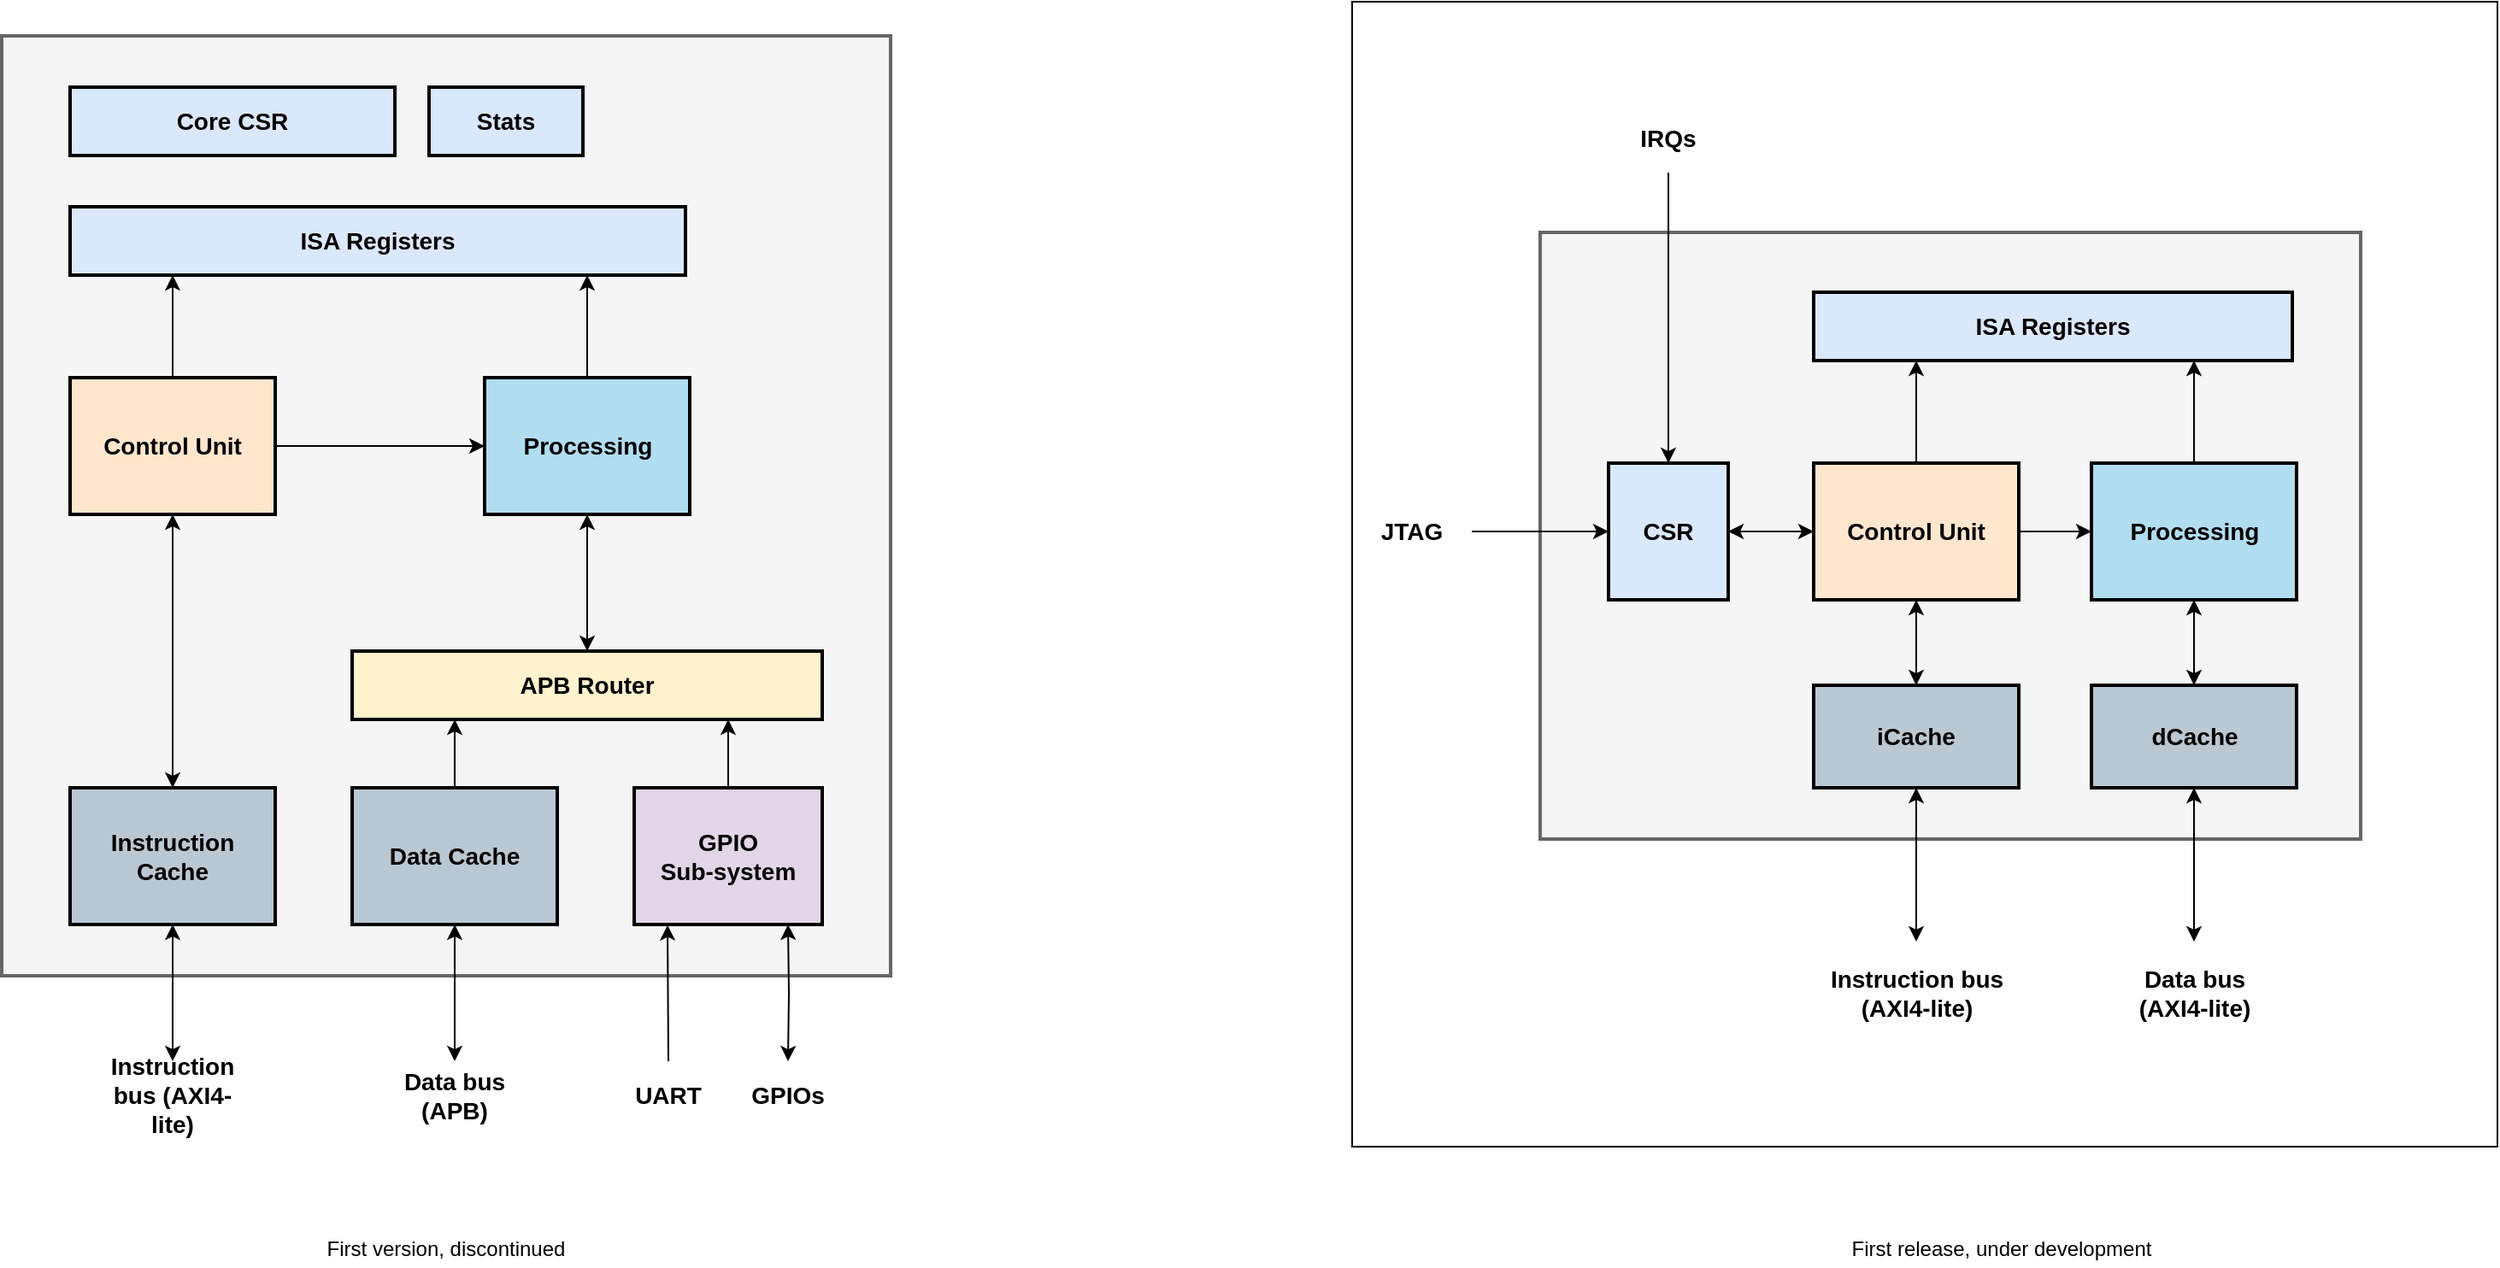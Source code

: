 <mxfile version="16.1.2" type="device" pages="8"><diagram id="mN8FOwnUT73ws6n5HeIg" name="Core"><mxGraphModel dx="946" dy="624" grid="1" gridSize="10" guides="1" tooltips="1" connect="1" arrows="1" fold="1" page="1" pageScale="1" pageWidth="827" pageHeight="1169" math="0" shadow="0"><root><mxCell id="0"/><mxCell id="1" parent="0"/><mxCell id="qpZLN5T18cTa5WZahqcJ-1" value="" style="whiteSpace=wrap;html=1;aspect=fixed;" parent="1" vertex="1"><mxGeometry x="850" y="140" width="670" height="670" as="geometry"/></mxCell><mxCell id="R2bJrqQEyKLvwm6H-iFT-2" value="" style="rounded=0;whiteSpace=wrap;html=1;strokeWidth=2;fillColor=#f5f5f5;strokeColor=#666666;fontColor=#333333;verticalAlign=top;align=right;fontSize=16;fontStyle=3" parent="1" vertex="1"><mxGeometry x="60" y="160" width="520" height="550" as="geometry"/></mxCell><mxCell id="AL-BwSKPmi1wRKBsyiYw-5" value="" style="edgeStyle=orthogonalEdgeStyle;rounded=0;orthogonalLoop=1;jettySize=auto;html=1;startArrow=classic;startFill=1;entryX=0.5;entryY=0;entryDx=0;entryDy=0;exitX=0.5;exitY=1;exitDx=0;exitDy=0;" parent="1" source="ozxh4GFc6Ai25g-vY9xJ-4" target="AL-BwSKPmi1wRKBsyiYw-15" edge="1"><mxGeometry relative="1" as="geometry"><mxPoint x="325" y="670" as="sourcePoint"/><mxPoint x="325" y="570" as="targetPoint"/></mxGeometry></mxCell><mxCell id="-v3yy3ViV5WwKEC1YrrE-3" style="edgeStyle=orthogonalEdgeStyle;rounded=0;orthogonalLoop=1;jettySize=auto;html=1;exitX=0.5;exitY=1;exitDx=0;exitDy=0;entryX=0.5;entryY=0;entryDx=0;entryDy=0;startArrow=classic;startFill=1;fontSize=14;" parent="1" source="AL-BwSKPmi1wRKBsyiYw-1" target="-v3yy3ViV5WwKEC1YrrE-1" edge="1"><mxGeometry relative="1" as="geometry"/></mxCell><mxCell id="dowkuxEkWjFtY-Ol8ZJ--4" style="edgeStyle=elbowEdgeStyle;rounded=0;sketch=0;jumpStyle=none;orthogonalLoop=1;jettySize=auto;html=1;exitX=0.5;exitY=0;exitDx=0;exitDy=0;fontColor=#000066;strokeColor=#000000;" parent="1" source="AL-BwSKPmi1wRKBsyiYw-1" target="AL-BwSKPmi1wRKBsyiYw-14" edge="1"><mxGeometry relative="1" as="geometry"/></mxCell><mxCell id="AL-BwSKPmi1wRKBsyiYw-1" value="Processing" style="rounded=0;whiteSpace=wrap;html=1;fillColor=#b1ddf0;strokeWidth=2;fontSize=14;fontStyle=1" parent="1" vertex="1"><mxGeometry x="342.5" y="360" width="120" height="80" as="geometry"/></mxCell><mxCell id="AL-BwSKPmi1wRKBsyiYw-3" value="" style="edgeStyle=orthogonalEdgeStyle;rounded=0;orthogonalLoop=1;jettySize=auto;html=1;startArrow=none;startFill=0;fontSize=14;" parent="1" source="AL-BwSKPmi1wRKBsyiYw-2" target="AL-BwSKPmi1wRKBsyiYw-1" edge="1"><mxGeometry relative="1" as="geometry"/></mxCell><mxCell id="ozxh4GFc6Ai25g-vY9xJ-3" value="" style="edgeStyle=orthogonalEdgeStyle;rounded=0;orthogonalLoop=1;jettySize=auto;html=1;startArrow=classic;startFill=1;fontSize=14;" parent="1" source="AL-BwSKPmi1wRKBsyiYw-2" target="ozxh4GFc6Ai25g-vY9xJ-1" edge="1"><mxGeometry relative="1" as="geometry"/></mxCell><mxCell id="dowkuxEkWjFtY-Ol8ZJ--5" style="edgeStyle=elbowEdgeStyle;rounded=0;sketch=0;jumpStyle=none;orthogonalLoop=1;jettySize=auto;html=1;exitX=0.5;exitY=0;exitDx=0;exitDy=0;fontColor=#000066;strokeColor=#000000;" parent="1" source="AL-BwSKPmi1wRKBsyiYw-2" target="AL-BwSKPmi1wRKBsyiYw-14" edge="1"><mxGeometry relative="1" as="geometry"/></mxCell><mxCell id="AL-BwSKPmi1wRKBsyiYw-2" value="Control Unit" style="rounded=0;whiteSpace=wrap;html=1;fillColor=#FFE6CC;strokeWidth=2;fontSize=14;fontStyle=1" parent="1" vertex="1"><mxGeometry x="100" y="360" width="120" height="80" as="geometry"/></mxCell><mxCell id="AL-BwSKPmi1wRKBsyiYw-6" style="edgeStyle=orthogonalEdgeStyle;rounded=0;orthogonalLoop=1;jettySize=auto;html=1;entryX=0.5;entryY=0;entryDx=0;entryDy=0;exitX=0.5;exitY=1;exitDx=0;exitDy=0;startArrow=classic;startFill=1;" parent="1" source="ozxh4GFc6Ai25g-vY9xJ-1" target="R2bJrqQEyKLvwm6H-iFT-1" edge="1"><mxGeometry relative="1" as="geometry"><mxPoint x="135" y="515" as="sourcePoint"/><mxPoint x="135" y="570" as="targetPoint"/></mxGeometry></mxCell><mxCell id="AL-BwSKPmi1wRKBsyiYw-11" value="" style="edgeStyle=orthogonalEdgeStyle;rounded=0;orthogonalLoop=1;jettySize=auto;html=1;" parent="1" edge="1"><mxGeometry relative="1" as="geometry"><mxPoint x="600" y="470" as="sourcePoint"/></mxGeometry></mxCell><mxCell id="AL-BwSKPmi1wRKBsyiYw-14" value="ISA Registers" style="rounded=0;whiteSpace=wrap;html=1;fillColor=#dae8fc;strokeWidth=2;fontSize=14;fontStyle=1" parent="1" vertex="1"><mxGeometry x="100" y="260" width="360" height="40" as="geometry"/></mxCell><mxCell id="AL-BwSKPmi1wRKBsyiYw-15" value="Data bus (APB)" style="text;html=1;strokeColor=none;fillColor=none;align=center;verticalAlign=middle;whiteSpace=wrap;rounded=0;fontStyle=1;fontSize=14;" parent="1" vertex="1"><mxGeometry x="290" y="760" width="70" height="40" as="geometry"/></mxCell><mxCell id="R2bJrqQEyKLvwm6H-iFT-1" value="Instruction bus (AXI4-lite)" style="text;html=1;strokeColor=none;fillColor=none;align=center;verticalAlign=middle;whiteSpace=wrap;rounded=0;fontStyle=1;fontSize=14;" parent="1" vertex="1"><mxGeometry x="125" y="760" width="70" height="40" as="geometry"/></mxCell><mxCell id="R2bJrqQEyKLvwm6H-iFT-4" value="Core CSR" style="rounded=0;whiteSpace=wrap;html=1;fillColor=#dae8fc;strokeWidth=2;fontSize=14;fontStyle=1" parent="1" vertex="1"><mxGeometry x="100" y="190" width="190" height="40" as="geometry"/></mxCell><mxCell id="ozxh4GFc6Ai25g-vY9xJ-1" value="Instruction Cache" style="rounded=0;whiteSpace=wrap;html=1;fillColor=#bac8d3;strokeWidth=2;fontSize=14;fontStyle=1" parent="1" vertex="1"><mxGeometry x="100" y="600" width="120" height="80" as="geometry"/></mxCell><mxCell id="dowkuxEkWjFtY-Ol8ZJ--3" style="edgeStyle=elbowEdgeStyle;rounded=0;sketch=0;jumpStyle=none;orthogonalLoop=1;jettySize=auto;html=1;exitX=0.5;exitY=0;exitDx=0;exitDy=0;fontColor=#000066;strokeColor=#000000;" parent="1" source="ozxh4GFc6Ai25g-vY9xJ-4" target="-v3yy3ViV5WwKEC1YrrE-1" edge="1"><mxGeometry relative="1" as="geometry"/></mxCell><mxCell id="ozxh4GFc6Ai25g-vY9xJ-4" value="Data Cache" style="rounded=0;whiteSpace=wrap;html=1;fillColor=#bac8d3;strokeWidth=2;fontSize=14;fontStyle=1" parent="1" vertex="1"><mxGeometry x="265" y="600" width="120" height="80" as="geometry"/></mxCell><mxCell id="e9mBjAB1ZH2INLOPOO_c-1" value="Stats" style="rounded=0;whiteSpace=wrap;html=1;fillColor=#dae8fc;strokeWidth=2;fontSize=14;fontStyle=1" parent="1" vertex="1"><mxGeometry x="310" y="190" width="90" height="40" as="geometry"/></mxCell><mxCell id="-v3yy3ViV5WwKEC1YrrE-1" value="APB Router" style="rounded=0;whiteSpace=wrap;html=1;fillColor=#fff2cc;strokeWidth=2;fontSize=14;fontStyle=1" parent="1" vertex="1"><mxGeometry x="265" y="520" width="275" height="40" as="geometry"/></mxCell><mxCell id="F1-grUMn6FnLq1Gr6WhW-3" style="edgeStyle=orthogonalEdgeStyle;rounded=0;orthogonalLoop=1;jettySize=auto;html=1;fontSize=14;startArrow=classic;startFill=1;entryX=0.5;entryY=0;entryDx=0;entryDy=0;" parent="1" target="F1-grUMn6FnLq1Gr6WhW-2" edge="1"><mxGeometry relative="1" as="geometry"><mxPoint x="520" y="680" as="sourcePoint"/><Array as="points"/></mxGeometry></mxCell><mxCell id="dowkuxEkWjFtY-Ol8ZJ--6" style="edgeStyle=elbowEdgeStyle;rounded=0;sketch=0;jumpStyle=none;orthogonalLoop=1;jettySize=auto;html=1;exitX=0.5;exitY=0;exitDx=0;exitDy=0;entryX=0.171;entryY=1.004;entryDx=0;entryDy=0;entryPerimeter=0;fontColor=#000066;strokeColor=#000000;" parent="1" source="-v3yy3ViV5WwKEC1YrrE-11" target="dowkuxEkWjFtY-Ol8ZJ--1" edge="1"><mxGeometry relative="1" as="geometry"/></mxCell><mxCell id="-v3yy3ViV5WwKEC1YrrE-11" value="UART&lt;br style=&quot;font-size: 14px&quot;&gt;" style="text;html=1;strokeColor=none;fillColor=none;align=center;verticalAlign=middle;whiteSpace=wrap;rounded=0;fontSize=14;fontStyle=1" parent="1" vertex="1"><mxGeometry x="430" y="760" width="40" height="40" as="geometry"/></mxCell><mxCell id="F1-grUMn6FnLq1Gr6WhW-2" value="GPIOs" style="text;html=1;strokeColor=none;fillColor=none;align=center;verticalAlign=middle;whiteSpace=wrap;rounded=0;fontSize=14;fontStyle=1" parent="1" vertex="1"><mxGeometry x="490" y="760" width="60" height="40" as="geometry"/></mxCell><mxCell id="dowkuxEkWjFtY-Ol8ZJ--2" style="edgeStyle=elbowEdgeStyle;rounded=0;sketch=0;jumpStyle=none;orthogonalLoop=1;jettySize=auto;html=1;exitX=0.5;exitY=0;exitDx=0;exitDy=0;fontColor=#000066;strokeColor=#000000;" parent="1" source="dowkuxEkWjFtY-Ol8ZJ--1" target="-v3yy3ViV5WwKEC1YrrE-1" edge="1"><mxGeometry relative="1" as="geometry"/></mxCell><mxCell id="dowkuxEkWjFtY-Ol8ZJ--1" value="GPIO &lt;br&gt;Sub-system" style="rounded=0;whiteSpace=wrap;html=1;fillColor=#e1d5e7;strokeWidth=2;fontSize=14;fontStyle=1" parent="1" vertex="1"><mxGeometry x="430" y="600" width="110" height="80" as="geometry"/></mxCell><mxCell id="fwhb8pOqxNY1XDBFa4QK-1" value="" style="rounded=0;whiteSpace=wrap;html=1;strokeWidth=2;fillColor=#f5f5f5;strokeColor=#666666;fontColor=#333333;fontSize=16;verticalAlign=top;align=right;fontStyle=3" parent="1" vertex="1"><mxGeometry x="960" y="275" width="480" height="355" as="geometry"/></mxCell><mxCell id="fwhb8pOqxNY1XDBFa4QK-2" value="" style="edgeStyle=orthogonalEdgeStyle;rounded=0;orthogonalLoop=1;jettySize=auto;html=1;startArrow=classic;startFill=1;entryX=0.5;entryY=0;entryDx=0;entryDy=0;exitX=0.5;exitY=1;exitDx=0;exitDy=0;" parent="1" source="fwhb8pOqxNY1XDBFa4QK-19" target="fwhb8pOqxNY1XDBFa4QK-12" edge="1"><mxGeometry relative="1" as="geometry"><mxPoint x="1342.5" y="610" as="sourcePoint"/><mxPoint x="1342.5" y="510" as="targetPoint"/></mxGeometry></mxCell><mxCell id="fwhb8pOqxNY1XDBFa4QK-3" style="edgeStyle=orthogonalEdgeStyle;rounded=0;orthogonalLoop=1;jettySize=auto;html=1;exitX=0.5;exitY=1;exitDx=0;exitDy=0;startArrow=classic;startFill=1;fontSize=14;" parent="1" source="fwhb8pOqxNY1XDBFa4QK-5" target="fwhb8pOqxNY1XDBFa4QK-19" edge="1"><mxGeometry relative="1" as="geometry"><mxPoint x="1342.5" y="570" as="targetPoint"/></mxGeometry></mxCell><mxCell id="fwhb8pOqxNY1XDBFa4QK-4" style="edgeStyle=elbowEdgeStyle;rounded=0;sketch=0;jumpStyle=none;orthogonalLoop=1;jettySize=auto;html=1;exitX=0.5;exitY=0;exitDx=0;exitDy=0;fontColor=#000066;strokeColor=#000000;" parent="1" source="fwhb8pOqxNY1XDBFa4QK-5" target="fwhb8pOqxNY1XDBFa4QK-11" edge="1"><mxGeometry relative="1" as="geometry"/></mxCell><mxCell id="fwhb8pOqxNY1XDBFa4QK-5" value="Processing" style="rounded=0;whiteSpace=wrap;html=1;fillColor=#b1ddf0;strokeWidth=2;fontSize=14;fontStyle=1" parent="1" vertex="1"><mxGeometry x="1282.5" y="410" width="120" height="80" as="geometry"/></mxCell><mxCell id="fwhb8pOqxNY1XDBFa4QK-6" value="" style="edgeStyle=orthogonalEdgeStyle;rounded=0;orthogonalLoop=1;jettySize=auto;html=1;startArrow=none;startFill=0;fontSize=14;" parent="1" source="fwhb8pOqxNY1XDBFa4QK-9" target="fwhb8pOqxNY1XDBFa4QK-5" edge="1"><mxGeometry relative="1" as="geometry"/></mxCell><mxCell id="fwhb8pOqxNY1XDBFa4QK-7" value="" style="edgeStyle=orthogonalEdgeStyle;rounded=0;orthogonalLoop=1;jettySize=auto;html=1;startArrow=classic;startFill=1;fontSize=14;" parent="1" source="fwhb8pOqxNY1XDBFa4QK-9" target="fwhb8pOqxNY1XDBFa4QK-18" edge="1"><mxGeometry relative="1" as="geometry"/></mxCell><mxCell id="fwhb8pOqxNY1XDBFa4QK-8" style="edgeStyle=elbowEdgeStyle;rounded=0;sketch=0;jumpStyle=none;orthogonalLoop=1;jettySize=auto;html=1;exitX=0.5;exitY=0;exitDx=0;exitDy=0;fontColor=#000066;strokeColor=#000000;" parent="1" source="fwhb8pOqxNY1XDBFa4QK-9" edge="1"><mxGeometry relative="1" as="geometry"><mxPoint x="1180" y="350" as="targetPoint"/></mxGeometry></mxCell><mxCell id="fwhb8pOqxNY1XDBFa4QK-9" value="Control Unit" style="rounded=0;whiteSpace=wrap;html=1;fillColor=#FFE6CC;strokeWidth=2;fontSize=14;fontStyle=1" parent="1" vertex="1"><mxGeometry x="1120" y="410" width="120" height="80" as="geometry"/></mxCell><mxCell id="fwhb8pOqxNY1XDBFa4QK-10" style="edgeStyle=orthogonalEdgeStyle;rounded=0;orthogonalLoop=1;jettySize=auto;html=1;entryX=0.5;entryY=0;entryDx=0;entryDy=0;exitX=0.5;exitY=1;exitDx=0;exitDy=0;startArrow=classic;startFill=1;" parent="1" source="fwhb8pOqxNY1XDBFa4QK-18" target="fwhb8pOqxNY1XDBFa4QK-13" edge="1"><mxGeometry relative="1" as="geometry"><mxPoint x="1155" y="455" as="sourcePoint"/><mxPoint x="1155" y="510" as="targetPoint"/></mxGeometry></mxCell><mxCell id="fwhb8pOqxNY1XDBFa4QK-11" value="ISA Registers" style="rounded=0;whiteSpace=wrap;html=1;fillColor=#dae8fc;strokeWidth=2;fontSize=14;fontStyle=1" parent="1" vertex="1"><mxGeometry x="1120" y="310" width="280" height="40" as="geometry"/></mxCell><mxCell id="fwhb8pOqxNY1XDBFa4QK-12" value="Data bus (AXI4-lite)" style="text;html=1;strokeColor=none;fillColor=none;align=center;verticalAlign=middle;whiteSpace=wrap;rounded=0;fontStyle=1;fontSize=14;" parent="1" vertex="1"><mxGeometry x="1307.5" y="690" width="70" height="60" as="geometry"/></mxCell><mxCell id="fwhb8pOqxNY1XDBFa4QK-13" value="Instruction bus (AXI4-lite)" style="text;html=1;strokeColor=none;fillColor=none;align=center;verticalAlign=middle;whiteSpace=wrap;rounded=0;fontStyle=1;fontSize=14;" parent="1" vertex="1"><mxGeometry x="1127.5" y="690" width="105" height="60" as="geometry"/></mxCell><mxCell id="fwhb8pOqxNY1XDBFa4QK-14" style="edgeStyle=orthogonalEdgeStyle;rounded=0;orthogonalLoop=1;jettySize=auto;html=1;exitX=1;exitY=0.5;exitDx=0;exitDy=0;startArrow=none;startFill=0;fontSize=14;entryX=0;entryY=0.5;entryDx=0;entryDy=0;" parent="1" source="fwhb8pOqxNY1XDBFa4QK-17" target="fwhb8pOqxNY1XDBFa4QK-16" edge="1"><mxGeometry relative="1" as="geometry"><mxPoint x="1170" y="180" as="sourcePoint"/></mxGeometry></mxCell><mxCell id="fwhb8pOqxNY1XDBFa4QK-15" style="edgeStyle=orthogonalEdgeStyle;rounded=0;orthogonalLoop=1;jettySize=auto;html=1;exitX=1;exitY=0.5;exitDx=0;exitDy=0;entryX=0;entryY=0.5;entryDx=0;entryDy=0;startArrow=classic;startFill=1;" parent="1" source="fwhb8pOqxNY1XDBFa4QK-16" target="fwhb8pOqxNY1XDBFa4QK-9" edge="1"><mxGeometry relative="1" as="geometry"/></mxCell><mxCell id="fwhb8pOqxNY1XDBFa4QK-16" value="CSR" style="rounded=0;whiteSpace=wrap;html=1;fillColor=#dae8fc;strokeWidth=2;fontSize=14;fontStyle=1" parent="1" vertex="1"><mxGeometry x="1000" y="410" width="70" height="80" as="geometry"/></mxCell><mxCell id="fwhb8pOqxNY1XDBFa4QK-17" value="JTAG" style="text;html=1;strokeColor=none;fillColor=none;align=center;verticalAlign=middle;whiteSpace=wrap;rounded=0;fontStyle=1;fontSize=14;" parent="1" vertex="1"><mxGeometry x="850" y="430" width="70" height="40" as="geometry"/></mxCell><mxCell id="fwhb8pOqxNY1XDBFa4QK-18" value="iCache" style="rounded=0;whiteSpace=wrap;html=1;fillColor=#bac8d3;strokeWidth=2;fontSize=14;fontStyle=1" parent="1" vertex="1"><mxGeometry x="1120" y="540" width="120" height="60" as="geometry"/></mxCell><mxCell id="fwhb8pOqxNY1XDBFa4QK-19" value="dCache" style="rounded=0;whiteSpace=wrap;html=1;fillColor=#bac8d3;strokeWidth=2;fontSize=14;fontStyle=1" parent="1" vertex="1"><mxGeometry x="1282.5" y="540" width="120" height="60" as="geometry"/></mxCell><mxCell id="fwhb8pOqxNY1XDBFa4QK-21" style="edgeStyle=orthogonalEdgeStyle;rounded=0;orthogonalLoop=1;jettySize=auto;html=1;exitX=0.5;exitY=1;exitDx=0;exitDy=0;startArrow=none;startFill=0;entryX=0.5;entryY=0;entryDx=0;entryDy=0;" parent="1" source="fwhb8pOqxNY1XDBFa4QK-23" target="fwhb8pOqxNY1XDBFa4QK-16" edge="1"><mxGeometry relative="1" as="geometry"><mxPoint x="1035" y="240" as="sourcePoint"/><mxPoint x="1035" y="300" as="targetPoint"/></mxGeometry></mxCell><mxCell id="fwhb8pOqxNY1XDBFa4QK-23" value="IRQs" style="text;html=1;strokeColor=none;fillColor=none;align=center;verticalAlign=middle;whiteSpace=wrap;rounded=0;fontStyle=1;fontSize=14;" parent="1" vertex="1"><mxGeometry x="1000" y="200" width="70" height="40" as="geometry"/></mxCell><mxCell id="K1ktZlpuMkpnQp5TUX2i-1" value="First version, discontinued" style="text;html=1;strokeColor=none;fillColor=none;align=center;verticalAlign=middle;whiteSpace=wrap;rounded=0;fontColor=#000000;" parent="1" vertex="1"><mxGeometry x="230" y="860" width="180" height="20" as="geometry"/></mxCell><mxCell id="K1ktZlpuMkpnQp5TUX2i-2" value="First release, under development" style="text;html=1;strokeColor=none;fillColor=none;align=center;verticalAlign=middle;whiteSpace=wrap;rounded=0;fontColor=#000000;" parent="1" vertex="1"><mxGeometry x="1140" y="860" width="180" height="20" as="geometry"/></mxCell></root></mxGraphModel></diagram><diagram id="XXNB6JuYitCJ9NgTQ-3l" name="Platform"><mxGraphModel dx="906" dy="694" grid="1" gridSize="10" guides="1" tooltips="1" connect="1" arrows="1" fold="1" page="1" pageScale="1" pageWidth="827" pageHeight="1169" math="0" shadow="0"><root><mxCell id="lEdAfM_7X3SFqx_P5vy2-0"/><mxCell id="lEdAfM_7X3SFqx_P5vy2-1" parent="lEdAfM_7X3SFqx_P5vy2-0"/><mxCell id="lEdAfM_7X3SFqx_P5vy2-18" value="&amp;nbsp;Board" style="rounded=0;whiteSpace=wrap;html=1;align=left;verticalAlign=top;fontStyle=3;fillColor=#f5f5f5;strokeColor=#666666;fontColor=#333333;strokeWidth=2;" parent="lEdAfM_7X3SFqx_P5vy2-1" vertex="1"><mxGeometry x="80" y="360" width="670" height="440" as="geometry"/></mxCell><mxCell id="lEdAfM_7X3SFqx_P5vy2-3" value="&amp;nbsp;FRISCV Platform" style="rounded=0;whiteSpace=wrap;html=1;align=left;verticalAlign=top;fontStyle=3;strokeWidth=2;" parent="lEdAfM_7X3SFqx_P5vy2-1" vertex="1"><mxGeometry x="194" y="400" width="446" height="270" as="geometry"/></mxCell><mxCell id="lEdAfM_7X3SFqx_P5vy2-34" style="edgeStyle=orthogonalEdgeStyle;rounded=0;orthogonalLoop=1;jettySize=auto;html=1;exitX=0.75;exitY=1;exitDx=0;exitDy=0;entryX=0.577;entryY=0.016;entryDx=0;entryDy=0;entryPerimeter=0;fontColor=#000000;startArrow=classic;startFill=1;" parent="lEdAfM_7X3SFqx_P5vy2-1" source="lEdAfM_7X3SFqx_P5vy2-2" target="lEdAfM_7X3SFqx_P5vy2-4" edge="1"><mxGeometry relative="1" as="geometry"/></mxCell><mxCell id="lEdAfM_7X3SFqx_P5vy2-35" style="edgeStyle=orthogonalEdgeStyle;rounded=0;orthogonalLoop=1;jettySize=auto;html=1;exitX=0.25;exitY=1;exitDx=0;exitDy=0;entryX=0.423;entryY=0.033;entryDx=0;entryDy=0;entryPerimeter=0;fontColor=#000000;startArrow=classic;startFill=1;" parent="lEdAfM_7X3SFqx_P5vy2-1" source="lEdAfM_7X3SFqx_P5vy2-2" target="lEdAfM_7X3SFqx_P5vy2-4" edge="1"><mxGeometry relative="1" as="geometry"/></mxCell><mxCell id="lEdAfM_7X3SFqx_P5vy2-2" value="FRISCV Core" style="rounded=0;whiteSpace=wrap;html=1;strokeWidth=2;fillColor=#dae8fc;strokeColor=#000000;" parent="lEdAfM_7X3SFqx_P5vy2-1" vertex="1"><mxGeometry x="365" y="420" width="120" height="60" as="geometry"/></mxCell><mxCell id="lEdAfM_7X3SFqx_P5vy2-4" value="AXI4 Crossbar" style="rounded=0;whiteSpace=wrap;html=1;fillColor=#f5f5f5;fontColor=#333333;strokeWidth=2;" parent="lEdAfM_7X3SFqx_P5vy2-1" vertex="1"><mxGeometry x="230" y="510" width="390" height="40" as="geometry"/></mxCell><mxCell id="lEdAfM_7X3SFqx_P5vy2-21" style="edgeStyle=orthogonalEdgeStyle;rounded=0;orthogonalLoop=1;jettySize=auto;html=1;fontColor=#FFFFFF;exitX=0.5;exitY=1;exitDx=0;exitDy=0;" parent="lEdAfM_7X3SFqx_P5vy2-1" source="lEdAfM_7X3SFqx_P5vy2-5" target="lEdAfM_7X3SFqx_P5vy2-23" edge="1"><mxGeometry relative="1" as="geometry"><mxPoint x="265" y="710" as="targetPoint"/></mxGeometry></mxCell><mxCell id="lEdAfM_7X3SFqx_P5vy2-5" value="CLINT" style="rounded=0;whiteSpace=wrap;html=1;fillColor=#fff2cc;strokeWidth=2;" parent="lEdAfM_7X3SFqx_P5vy2-1" vertex="1"><mxGeometry x="240" y="610" width="50" height="35" as="geometry"/></mxCell><mxCell id="lEdAfM_7X3SFqx_P5vy2-6" value="UART" style="rounded=0;whiteSpace=wrap;html=1;fillColor=#fff2cc;strokeWidth=2;" parent="lEdAfM_7X3SFqx_P5vy2-1" vertex="1"><mxGeometry x="320" y="610" width="50" height="40" as="geometry"/></mxCell><mxCell id="lEdAfM_7X3SFqx_P5vy2-20" style="edgeStyle=orthogonalEdgeStyle;rounded=0;orthogonalLoop=1;jettySize=auto;html=1;exitX=0;exitY=0.5;exitDx=0;exitDy=0;entryX=0;entryY=0.5;entryDx=0;entryDy=0;fontColor=#FFFFFF;" parent="lEdAfM_7X3SFqx_P5vy2-1" source="lEdAfM_7X3SFqx_P5vy2-5" target="lEdAfM_7X3SFqx_P5vy2-2" edge="1"><mxGeometry relative="1" as="geometry"><Array as="points"><mxPoint x="230" y="628"/><mxPoint x="210" y="628"/><mxPoint x="210" y="450"/></Array></mxGeometry></mxCell><mxCell id="lEdAfM_7X3SFqx_P5vy2-24" value="Timer IRQ" style="edgeLabel;html=1;align=center;verticalAlign=middle;resizable=0;points=[];fontColor=#000000;" parent="lEdAfM_7X3SFqx_P5vy2-20" vertex="1" connectable="0"><mxGeometry x="0.677" y="1" relative="1" as="geometry"><mxPoint as="offset"/></mxGeometry></mxCell><mxCell id="lEdAfM_7X3SFqx_P5vy2-7" value="GPIOs" style="rounded=0;whiteSpace=wrap;html=1;fillColor=#fff2cc;strokeWidth=2;" parent="lEdAfM_7X3SFqx_P5vy2-1" vertex="1"><mxGeometry x="400" y="610" width="50" height="40" as="geometry"/></mxCell><mxCell id="lEdAfM_7X3SFqx_P5vy2-10" style="edgeStyle=orthogonalEdgeStyle;rounded=0;orthogonalLoop=1;jettySize=auto;html=1;exitX=0.679;exitY=1;exitDx=0;exitDy=0;entryX=0.5;entryY=0;entryDx=0;entryDy=0;exitPerimeter=0;" parent="lEdAfM_7X3SFqx_P5vy2-1" source="lEdAfM_7X3SFqx_P5vy2-4" target="lEdAfM_7X3SFqx_P5vy2-8" edge="1"><mxGeometry relative="1" as="geometry"/></mxCell><mxCell id="lEdAfM_7X3SFqx_P5vy2-8" value="RAM" style="rounded=0;whiteSpace=wrap;html=1;fillColor=#ffe6cc;strokeWidth=2;" parent="lEdAfM_7X3SFqx_P5vy2-1" vertex="1"><mxGeometry x="470" y="705" width="50" height="60" as="geometry"/></mxCell><mxCell id="lEdAfM_7X3SFqx_P5vy2-11" style="edgeStyle=orthogonalEdgeStyle;rounded=0;orthogonalLoop=1;jettySize=auto;html=1;exitX=0.91;exitY=0.983;exitDx=0;exitDy=0;entryX=0.5;entryY=0;entryDx=0;entryDy=0;exitPerimeter=0;" parent="lEdAfM_7X3SFqx_P5vy2-1" source="lEdAfM_7X3SFqx_P5vy2-4" target="lEdAfM_7X3SFqx_P5vy2-9" edge="1"><mxGeometry relative="1" as="geometry"/></mxCell><mxCell id="lEdAfM_7X3SFqx_P5vy2-9" value="ROM" style="rounded=0;whiteSpace=wrap;html=1;fillColor=#ffe6cc;strokeWidth=2;" parent="lEdAfM_7X3SFqx_P5vy2-1" vertex="1"><mxGeometry x="560" y="705" width="50" height="60" as="geometry"/></mxCell><mxCell id="lEdAfM_7X3SFqx_P5vy2-16" value="PLL" style="rounded=0;whiteSpace=wrap;html=1;fillColor=#808080;strokeWidth=2;fontColor=#FFFFFF;" parent="lEdAfM_7X3SFqx_P5vy2-1" vertex="1"><mxGeometry x="90" y="760" width="70" height="30" as="geometry"/></mxCell><mxCell id="lEdAfM_7X3SFqx_P5vy2-17" value="Reset" style="rounded=0;whiteSpace=wrap;html=1;fillColor=#808080;strokeWidth=2;fontColor=#FFFFFF;" parent="lEdAfM_7X3SFqx_P5vy2-1" vertex="1"><mxGeometry x="90" y="720" width="70" height="30" as="geometry"/></mxCell><mxCell id="lEdAfM_7X3SFqx_P5vy2-23" value="SW IRQ" style="text;html=1;strokeColor=none;fillColor=none;align=center;verticalAlign=middle;whiteSpace=wrap;rounded=0;" parent="lEdAfM_7X3SFqx_P5vy2-1" vertex="1"><mxGeometry x="237.5" y="700" width="55" height="20" as="geometry"/></mxCell><mxCell id="lEdAfM_7X3SFqx_P5vy2-27" value="" style="edgeStyle=orthogonalEdgeStyle;rounded=0;orthogonalLoop=1;jettySize=auto;html=1;fontColor=#000000;entryX=1;entryY=0.5;entryDx=0;entryDy=0;" parent="lEdAfM_7X3SFqx_P5vy2-1" source="lEdAfM_7X3SFqx_P5vy2-26" target="lEdAfM_7X3SFqx_P5vy2-2" edge="1"><mxGeometry relative="1" as="geometry"/></mxCell><mxCell id="lEdAfM_7X3SFqx_P5vy2-36" value="Debug" style="edgeLabel;html=1;align=center;verticalAlign=middle;resizable=0;points=[];fontColor=#000000;" parent="lEdAfM_7X3SFqx_P5vy2-27" vertex="1" connectable="0"><mxGeometry x="0.214" y="1" relative="1" as="geometry"><mxPoint y="-1" as="offset"/></mxGeometry></mxCell><mxCell id="lEdAfM_7X3SFqx_P5vy2-26" value="JTAG" style="rounded=0;whiteSpace=wrap;html=1;fillColor=#E8E8E8;strokeWidth=2;fontColor=#333333;strokeColor=#000000;" parent="lEdAfM_7X3SFqx_P5vy2-1" vertex="1"><mxGeometry x="670" y="420" width="50" height="60" as="geometry"/></mxCell><mxCell id="lEdAfM_7X3SFqx_P5vy2-32" style="edgeStyle=orthogonalEdgeStyle;rounded=0;orthogonalLoop=1;jettySize=auto;html=1;exitX=0.5;exitY=0;exitDx=0;exitDy=0;entryX=0.5;entryY=1;entryDx=0;entryDy=0;fontColor=#000000;startArrow=classic;startFill=1;" parent="lEdAfM_7X3SFqx_P5vy2-1" source="lEdAfM_7X3SFqx_P5vy2-30" target="lEdAfM_7X3SFqx_P5vy2-6" edge="1"><mxGeometry relative="1" as="geometry"/></mxCell><mxCell id="lEdAfM_7X3SFqx_P5vy2-30" value="RX/TX" style="text;html=1;strokeColor=none;fillColor=none;align=center;verticalAlign=middle;whiteSpace=wrap;rounded=0;" parent="lEdAfM_7X3SFqx_P5vy2-1" vertex="1"><mxGeometry x="317.5" y="700" width="55" height="20" as="geometry"/></mxCell><mxCell id="lEdAfM_7X3SFqx_P5vy2-33" style="edgeStyle=orthogonalEdgeStyle;rounded=0;orthogonalLoop=1;jettySize=auto;html=1;exitX=0.5;exitY=0;exitDx=0;exitDy=0;fontColor=#000000;startArrow=classic;startFill=1;" parent="lEdAfM_7X3SFqx_P5vy2-1" source="lEdAfM_7X3SFqx_P5vy2-31" target="lEdAfM_7X3SFqx_P5vy2-7" edge="1"><mxGeometry relative="1" as="geometry"><mxPoint x="425" y="745" as="sourcePoint"/></mxGeometry></mxCell><mxCell id="lEdAfM_7X3SFqx_P5vy2-31" value="IOs" style="text;html=1;strokeColor=none;fillColor=none;align=center;verticalAlign=middle;whiteSpace=wrap;rounded=0;" parent="lEdAfM_7X3SFqx_P5vy2-1" vertex="1"><mxGeometry x="397.5" y="700" width="55" height="20" as="geometry"/></mxCell><mxCell id="Wqjj29WBUcRXXxjuNHw3-5" style="edgeStyle=orthogonalEdgeStyle;rounded=0;orthogonalLoop=1;jettySize=auto;html=1;exitX=0.295;exitY=0.984;exitDx=0;exitDy=0;startArrow=none;startFill=0;entryX=0.5;entryY=0;entryDx=0;entryDy=0;exitPerimeter=0;" parent="lEdAfM_7X3SFqx_P5vy2-1" target="Wqjj29WBUcRXXxjuNHw3-0" edge="1" source="lEdAfM_7X3SFqx_P5vy2-4"><mxGeometry relative="1" as="geometry"><mxPoint x="384" y="550" as="sourcePoint"/></mxGeometry></mxCell><mxCell id="Wqjj29WBUcRXXxjuNHw3-0" value="APB Interconnect" style="rounded=0;whiteSpace=wrap;html=1;fillColor=#f5f5f5;fontColor=#333333;strokeWidth=2;fontSize=11;" parent="lEdAfM_7X3SFqx_P5vy2-1" vertex="1"><mxGeometry x="240" y="570" width="210" height="20" as="geometry"/></mxCell><mxCell id="Wqjj29WBUcRXXxjuNHw3-6" style="edgeStyle=orthogonalEdgeStyle;rounded=0;orthogonalLoop=1;jettySize=auto;html=1;exitX=0.5;exitY=0;exitDx=0;exitDy=0;startArrow=none;startFill=0;entryX=0.5;entryY=0;entryDx=0;entryDy=0;" parent="lEdAfM_7X3SFqx_P5vy2-1" edge="1"><mxGeometry relative="1" as="geometry"><mxPoint x="345.13" y="590" as="sourcePoint"/><mxPoint x="344.88" y="610" as="targetPoint"/></mxGeometry></mxCell><mxCell id="Wqjj29WBUcRXXxjuNHw3-8" style="edgeStyle=orthogonalEdgeStyle;rounded=0;orthogonalLoop=1;jettySize=auto;html=1;exitX=0.5;exitY=0;exitDx=0;exitDy=0;startArrow=none;startFill=0;entryX=0.5;entryY=0;entryDx=0;entryDy=0;" parent="lEdAfM_7X3SFqx_P5vy2-1" edge="1"><mxGeometry relative="1" as="geometry"><mxPoint x="425.13" y="590" as="sourcePoint"/><mxPoint x="424.88" y="610" as="targetPoint"/></mxGeometry></mxCell><mxCell id="o6ZguGlXwu3QVhrL5rb--2" style="edgeStyle=orthogonalEdgeStyle;rounded=0;orthogonalLoop=1;jettySize=auto;html=1;exitX=0.5;exitY=0;exitDx=0;exitDy=0;startArrow=none;startFill=0;entryX=0.5;entryY=0;entryDx=0;entryDy=0;" edge="1" parent="lEdAfM_7X3SFqx_P5vy2-1"><mxGeometry relative="1" as="geometry"><mxPoint x="265.07" y="590" as="sourcePoint"/><mxPoint x="264.82" y="610" as="targetPoint"/></mxGeometry></mxCell></root></mxGraphModel></diagram><diagram id="-mWS_6m01kJuJlsmpj97" name="Control Unit"><mxGraphModel dx="1933" dy="997" grid="1" gridSize="10" guides="1" tooltips="1" connect="1" arrows="1" fold="1" page="1" pageScale="1" pageWidth="827" pageHeight="1169" math="0" shadow="0"><root><mxCell id="TwmqjhcTazAsne_PxizG-0"/><mxCell id="TwmqjhcTazAsne_PxizG-1" parent="TwmqjhcTazAsne_PxizG-0"/><mxCell id="TwmqjhcTazAsne_PxizG-12" value="" style="rounded=0;whiteSpace=wrap;html=1;strokeWidth=2;" parent="TwmqjhcTazAsne_PxizG-1" vertex="1"><mxGeometry x="220" y="170" width="220" height="430" as="geometry"/></mxCell><mxCell id="TwmqjhcTazAsne_PxizG-7" value="" style="edgeStyle=orthogonalEdgeStyle;rounded=0;orthogonalLoop=1;jettySize=auto;html=1;startArrow=none;startFill=0;exitX=0.51;exitY=0.994;exitDx=0;exitDy=0;entryX=0.5;entryY=0;entryDx=0;entryDy=0;exitPerimeter=0;" parent="TwmqjhcTazAsne_PxizG-1" source="g16A-U_gdJpeQueMI-DL-85" target="TwmqjhcTazAsne_PxizG-3" edge="1"><mxGeometry relative="1" as="geometry"><mxPoint x="330.5" y="250" as="sourcePoint"/></mxGeometry></mxCell><mxCell id="TwmqjhcTazAsne_PxizG-8" value="" style="edgeStyle=orthogonalEdgeStyle;rounded=0;orthogonalLoop=1;jettySize=auto;html=1;startArrow=none;startFill=0;" parent="TwmqjhcTazAsne_PxizG-1" source="TwmqjhcTazAsne_PxizG-3" target="TwmqjhcTazAsne_PxizG-6" edge="1"><mxGeometry relative="1" as="geometry"/></mxCell><mxCell id="TwmqjhcTazAsne_PxizG-9" value="" style="edgeStyle=orthogonalEdgeStyle;rounded=0;orthogonalLoop=1;jettySize=auto;html=1;startArrow=none;startFill=0;entryX=0;entryY=0.5;entryDx=0;entryDy=0;" parent="TwmqjhcTazAsne_PxizG-1" source="TwmqjhcTazAsne_PxizG-3" target="TwmqjhcTazAsne_PxizG-15" edge="1"><mxGeometry relative="1" as="geometry"><mxPoint x="640" y="310" as="targetPoint"/></mxGeometry></mxCell><mxCell id="TwmqjhcTazAsne_PxizG-3" value="Instruction Decoder" style="rounded=0;whiteSpace=wrap;html=1;fillColor=#d0cee2;strokeWidth=2;fontSize=14;fontStyle=1" parent="TwmqjhcTazAsne_PxizG-1" vertex="1"><mxGeometry x="270.5" y="280" width="120" height="60" as="geometry"/></mxCell><mxCell id="mo1hDhrDqw5Up_IrfxpG-3" style="edgeStyle=orthogonalEdgeStyle;rounded=0;orthogonalLoop=1;jettySize=auto;html=1;exitX=0.5;exitY=1;exitDx=0;exitDy=0;entryX=0.5;entryY=0;entryDx=0;entryDy=0;startArrow=classic;startFill=1;" parent="TwmqjhcTazAsne_PxizG-1" source="TwmqjhcTazAsne_PxizG-6" target="mo1hDhrDqw5Up_IrfxpG-1" edge="1"><mxGeometry relative="1" as="geometry"/></mxCell><mxCell id="mo1hDhrDqw5Up_IrfxpG-7" style="edgeStyle=orthogonalEdgeStyle;rounded=0;orthogonalLoop=1;jettySize=auto;html=1;exitX=0.25;exitY=1;exitDx=0;exitDy=0;entryX=1;entryY=0.5;entryDx=0;entryDy=0;fontSize=14;startArrow=none;startFill=0;" parent="TwmqjhcTazAsne_PxizG-1" source="TwmqjhcTazAsne_PxizG-6" target="mo1hDhrDqw5Up_IrfxpG-6" edge="1"><mxGeometry relative="1" as="geometry"/></mxCell><mxCell id="TwmqjhcTazAsne_PxizG-6" value="Sequencer" style="rounded=0;whiteSpace=wrap;html=1;fillColor=#b1ddf0;strokeWidth=2;fontSize=14;fontStyle=1" parent="TwmqjhcTazAsne_PxizG-1" vertex="1"><mxGeometry x="270.5" y="400" width="120" height="60" as="geometry"/></mxCell><mxCell id="tcU6J-sjH6kH1ZHI5F4a-1" style="edgeStyle=orthogonalEdgeStyle;rounded=0;orthogonalLoop=1;jettySize=auto;html=1;exitX=0.5;exitY=1;exitDx=0;exitDy=0;entryX=1;entryY=0.5;entryDx=0;entryDy=0;" parent="TwmqjhcTazAsne_PxizG-1" source="TwmqjhcTazAsne_PxizG-15" target="TwmqjhcTazAsne_PxizG-6" edge="1"><mxGeometry relative="1" as="geometry"><mxPoint x="400" y="430" as="targetPoint"/><mxPoint x="600" y="440" as="sourcePoint"/><Array as="points"><mxPoint x="536" y="430"/></Array></mxGeometry></mxCell><mxCell id="pjRU0RWWtYj_Ffs4A4BY-1" value="&lt;span style=&quot;font-size: 12px ; background-color: rgb(248 , 249 , 250)&quot;&gt;ready&lt;/span&gt;" style="edgeLabel;html=1;align=center;verticalAlign=middle;resizable=0;points=[];fontSize=14;" parent="tcU6J-sjH6kH1ZHI5F4a-1" vertex="1" connectable="0"><mxGeometry x="-0.099" y="-1" relative="1" as="geometry"><mxPoint x="-24" y="1" as="offset"/></mxGeometry></mxCell><mxCell id="mo1hDhrDqw5Up_IrfxpG-4" style="edgeStyle=orthogonalEdgeStyle;rounded=0;orthogonalLoop=1;jettySize=auto;html=1;exitX=1;exitY=0.5;exitDx=0;exitDy=0;" parent="TwmqjhcTazAsne_PxizG-1" source="TwmqjhcTazAsne_PxizG-15" edge="1"><mxGeometry relative="1" as="geometry"><mxPoint x="640" y="310" as="targetPoint"/></mxGeometry></mxCell><mxCell id="TwmqjhcTazAsne_PxizG-15" value="Processing" style="text;html=1;fillColor=#f5f5f5;align=center;verticalAlign=middle;whiteSpace=wrap;rounded=0;fontSize=14;fontStyle=1;fontColor=#333333;strokeWidth=2;strokeColor=#000000;" parent="TwmqjhcTazAsne_PxizG-1" vertex="1"><mxGeometry x="480.5" y="267.5" width="110" height="85" as="geometry"/></mxCell><mxCell id="TwmqjhcTazAsne_PxizG-16" value="instructions" style="text;html=1;strokeColor=none;fillColor=none;align=center;verticalAlign=middle;whiteSpace=wrap;rounded=0;" parent="TwmqjhcTazAsne_PxizG-1" vertex="1"><mxGeometry x="340" y="360" width="96" height="20" as="geometry"/></mxCell><mxCell id="TwmqjhcTazAsne_PxizG-17" style="edgeStyle=orthogonalEdgeStyle;rounded=0;orthogonalLoop=1;jettySize=auto;html=1;exitX=0.5;exitY=1;exitDx=0;exitDy=0;startArrow=none;startFill=0;fontSize=14;" parent="TwmqjhcTazAsne_PxizG-1" edge="1"><mxGeometry relative="1" as="geometry"><mxPoint x="378.5" y="380" as="sourcePoint"/><mxPoint x="378.5" y="380" as="targetPoint"/></mxGeometry></mxCell><mxCell id="ShdoF9GAUHZTcsvE52a3-2" value="" style="edgeStyle=orthogonalEdgeStyle;rounded=0;orthogonalLoop=1;jettySize=auto;html=1;startArrow=none;startFill=0;fontSize=14;entryX=0.5;entryY=0;entryDx=0;entryDy=0;exitX=0.75;exitY=1;exitDx=0;exitDy=0;" parent="TwmqjhcTazAsne_PxizG-1" source="TwmqjhcTazAsne_PxizG-6" target="ShdoF9GAUHZTcsvE52a3-1" edge="1"><mxGeometry relative="1" as="geometry"/></mxCell><mxCell id="g16A-U_gdJpeQueMI-DL-82" value="PC" style="edgeLabel;html=1;align=center;verticalAlign=middle;resizable=0;points=[];" parent="ShdoF9GAUHZTcsvE52a3-2" vertex="1" connectable="0"><mxGeometry x="0.1" y="-2" relative="1" as="geometry"><mxPoint x="-29" y="-22" as="offset"/></mxGeometry></mxCell><mxCell id="ShdoF9GAUHZTcsvE52a3-1" value="Instruction Address" style="text;html=1;strokeColor=none;fillColor=none;align=center;verticalAlign=middle;whiteSpace=wrap;rounded=0;fontSize=14;fontStyle=1" parent="TwmqjhcTazAsne_PxizG-1" vertex="1"><mxGeometry x="378.5" y="642.5" width="80" height="50" as="geometry"/></mxCell><mxCell id="pG3WrR-cdQtV5gpqmjOa-0" value="&lt;ul&gt;&lt;li&gt;&lt;span&gt;Control unit issues read request and wait for completion&lt;/span&gt;&lt;br&gt;&lt;/li&gt;&lt;li&gt;&lt;span&gt;Instruction RAM completes the read request, possibly with (significant) latency&lt;/span&gt;&lt;/li&gt;&lt;li&gt;Incoming instructions are decoded into a dedicated module, fully combinatorial, which doesn't introduce latency&lt;/li&gt;&lt;li&gt;&lt;span&gt;Control unit buffers the ALU's instruction in case access to data memory slow down the processing.&lt;/span&gt;&lt;/li&gt;&lt;li&gt;Control unit doesn't implement any caching capabilities&lt;/li&gt;&lt;/ul&gt;" style="text;html=1;strokeColor=none;fillColor=none;align=left;verticalAlign=middle;whiteSpace=wrap;rounded=0;fontSize=14;" parent="TwmqjhcTazAsne_PxizG-1" vertex="1"><mxGeometry x="520" y="490" width="510" height="180" as="geometry"/></mxCell><mxCell id="mo1hDhrDqw5Up_IrfxpG-1" value="CSR" style="rounded=0;whiteSpace=wrap;html=1;fillColor=#f5f5f5;fontColor=#333333;fontSize=14;fontStyle=1;strokeWidth=2;" parent="TwmqjhcTazAsne_PxizG-1" vertex="1"><mxGeometry x="213" y="637.5" width="90" height="55" as="geometry"/></mxCell><mxCell id="mo1hDhrDqw5Up_IrfxpG-6" value="ISA Registers" style="rounded=0;whiteSpace=wrap;html=1;fillColor=#f5f5f5;fontColor=#333333;fontStyle=1;fontSize=14;strokeWidth=2;" parent="TwmqjhcTazAsne_PxizG-1" vertex="1"><mxGeometry x="87.5" y="430" width="90" height="130" as="geometry"/></mxCell><mxCell id="g16A-U_gdJpeQueMI-DL-0" value="Control Unit&amp;nbsp;" style="rounded=0;whiteSpace=wrap;html=1;fontSize=13;strokeWidth=2;align=right;verticalAlign=bottom;fontStyle=3" parent="TwmqjhcTazAsne_PxizG-1" vertex="1"><mxGeometry x="-23.25" y="960" width="460" height="320" as="geometry"/></mxCell><mxCell id="g16A-U_gdJpeQueMI-DL-1" style="edgeStyle=orthogonalEdgeStyle;rounded=0;orthogonalLoop=1;jettySize=auto;html=1;entryX=1.006;entryY=0.203;entryDx=0;entryDy=0;entryPerimeter=0;fontSize=16;fontColor=#000000;startArrow=none;startFill=0;endArrow=classic;endFill=1;" parent="TwmqjhcTazAsne_PxizG-1" edge="1"><mxGeometry relative="1" as="geometry"><mxPoint x="55.5" y="1695" as="sourcePoint"/><mxPoint x="-43.78" y="1694.96" as="targetPoint"/></mxGeometry></mxCell><mxCell id="HL1yvC1PFE9om0bttrvY-1" value="&lt;span style=&quot;font-style: italic&quot;&gt;AR Channel&amp;nbsp;&lt;/span&gt;" style="edgeLabel;html=1;align=center;verticalAlign=middle;resizable=0;points=[];" vertex="1" connectable="0" parent="g16A-U_gdJpeQueMI-DL-1"><mxGeometry x="0.239" y="1" relative="1" as="geometry"><mxPoint x="-74" y="-1" as="offset"/></mxGeometry></mxCell><mxCell id="g16A-U_gdJpeQueMI-DL-2" value="Addr 0" style="rounded=0;whiteSpace=wrap;html=1;fontSize=14;strokeColor=#000000;strokeWidth=2;fillColor=#FFE6CC;" parent="TwmqjhcTazAsne_PxizG-1" vertex="1"><mxGeometry x="73.5" y="1670" width="50" height="50" as="geometry"/></mxCell><mxCell id="g16A-U_gdJpeQueMI-DL-3" value="Addr 1" style="rounded=0;whiteSpace=wrap;html=1;fontSize=14;strokeColor=#000000;strokeWidth=2;fillColor=#FFE6CC;" parent="TwmqjhcTazAsne_PxizG-1" vertex="1"><mxGeometry x="133.5" y="1670" width="50" height="50" as="geometry"/></mxCell><mxCell id="g16A-U_gdJpeQueMI-DL-4" value="Addr 2" style="rounded=0;whiteSpace=wrap;html=1;fontSize=14;strokeColor=#000000;strokeWidth=2;fillColor=#FFE6CC;" parent="TwmqjhcTazAsne_PxizG-1" vertex="1"><mxGeometry x="193.5" y="1670" width="50" height="50" as="geometry"/></mxCell><mxCell id="g16A-U_gdJpeQueMI-DL-5" value="Addr 5" style="rounded=0;whiteSpace=wrap;html=1;fontSize=14;strokeColor=#000000;strokeWidth=2;fillColor=#FFE6CC;" parent="TwmqjhcTazAsne_PxizG-1" vertex="1"><mxGeometry x="373.5" y="1670" width="50" height="50" as="geometry"/></mxCell><mxCell id="g16A-U_gdJpeQueMI-DL-6" value="I 3" style="rounded=0;whiteSpace=wrap;html=1;fontSize=14;strokeColor=#000000;strokeWidth=2;fillColor=#FFE6CC;" parent="TwmqjhcTazAsne_PxizG-1" vertex="1"><mxGeometry x="313" y="1830" width="50" height="50" as="geometry"/></mxCell><mxCell id="g16A-U_gdJpeQueMI-DL-7" value="I 2" style="rounded=0;whiteSpace=wrap;html=1;fontSize=14;strokeColor=#000000;strokeWidth=2;fillColor=#FFE6CC;" parent="TwmqjhcTazAsne_PxizG-1" vertex="1"><mxGeometry x="373" y="1830" width="50" height="50" as="geometry"/></mxCell><mxCell id="g16A-U_gdJpeQueMI-DL-8" value="&amp;nbsp;I 1" style="rounded=0;whiteSpace=wrap;html=1;fontSize=14;strokeColor=#000000;strokeWidth=2;fillColor=#FFE6CC;" parent="TwmqjhcTazAsne_PxizG-1" vertex="1"><mxGeometry x="433" y="1830" width="50" height="50" as="geometry"/></mxCell><mxCell id="g16A-U_gdJpeQueMI-DL-9" value="I 0" style="rounded=0;whiteSpace=wrap;html=1;fontSize=14;strokeColor=#000000;strokeWidth=2;fillColor=#FFE6CC;" parent="TwmqjhcTazAsne_PxizG-1" vertex="1"><mxGeometry x="493" y="1830" width="50" height="50" as="geometry"/></mxCell><mxCell id="g16A-U_gdJpeQueMI-DL-10" value="addi" style="text;html=1;strokeColor=none;fillColor=none;align=center;verticalAlign=middle;whiteSpace=wrap;rounded=0;fontSize=16;fontColor=#4D9900;" parent="TwmqjhcTazAsne_PxizG-1" vertex="1"><mxGeometry x="498" y="1900" width="40" height="20" as="geometry"/></mxCell><mxCell id="g16A-U_gdJpeQueMI-DL-11" value="bne" style="text;html=1;strokeColor=none;fillColor=none;align=center;verticalAlign=middle;whiteSpace=wrap;rounded=0;fontSize=16;fontColor=#4D9900;" parent="TwmqjhcTazAsne_PxizG-1" vertex="1"><mxGeometry x="438" y="1900" width="40" height="20" as="geometry"/></mxCell><mxCell id="g16A-U_gdJpeQueMI-DL-12" value="ori" style="text;html=1;strokeColor=none;fillColor=none;align=center;verticalAlign=middle;whiteSpace=wrap;rounded=0;fontSize=16;fontColor=#4D9900;" parent="TwmqjhcTazAsne_PxizG-1" vertex="1"><mxGeometry x="378" y="1900" width="40" height="20" as="geometry"/></mxCell><mxCell id="g16A-U_gdJpeQueMI-DL-13" value="andi" style="text;html=1;strokeColor=none;fillColor=none;align=center;verticalAlign=middle;whiteSpace=wrap;rounded=0;fontSize=16;fontColor=#FF6666;" parent="TwmqjhcTazAsne_PxizG-1" vertex="1"><mxGeometry x="258" y="1900" width="40" height="20" as="geometry"/></mxCell><mxCell id="g16A-U_gdJpeQueMI-DL-14" value="Addr 4" style="rounded=0;whiteSpace=wrap;html=1;fontSize=14;strokeColor=#000000;strokeWidth=2;fillColor=#FFE6CC;" parent="TwmqjhcTazAsne_PxizG-1" vertex="1"><mxGeometry x="313.5" y="1670" width="50" height="50" as="geometry"/></mxCell><mxCell id="g16A-U_gdJpeQueMI-DL-15" value="Addr 3" style="rounded=0;whiteSpace=wrap;html=1;fontSize=14;strokeColor=#000000;strokeWidth=2;fillColor=#FFE6CC;" parent="TwmqjhcTazAsne_PxizG-1" vertex="1"><mxGeometry x="253.5" y="1670" width="50" height="50" as="geometry"/></mxCell><mxCell id="g16A-U_gdJpeQueMI-DL-16" style="edgeStyle=orthogonalEdgeStyle;rounded=0;orthogonalLoop=1;jettySize=auto;html=1;exitX=1;exitY=0.703;exitDx=0;exitDy=0;fontSize=16;fontColor=#000000;startArrow=none;startFill=0;endArrow=classic;endFill=1;exitPerimeter=0;" parent="TwmqjhcTazAsne_PxizG-1" edge="1"><mxGeometry relative="1" as="geometry"><mxPoint x="55.5" y="1855" as="targetPoint"/><mxPoint x="-44.5" y="1854.96" as="sourcePoint"/></mxGeometry></mxCell><mxCell id="HL1yvC1PFE9om0bttrvY-2" value="&lt;span style=&quot;font-style: italic&quot;&gt;RD Channel&amp;nbsp;&lt;/span&gt;" style="edgeLabel;html=1;align=center;verticalAlign=middle;resizable=0;points=[];" vertex="1" connectable="0" parent="g16A-U_gdJpeQueMI-DL-16"><mxGeometry x="0.01" y="3" relative="1" as="geometry"><mxPoint x="-86" y="3" as="offset"/></mxGeometry></mxCell><mxCell id="g16A-U_gdJpeQueMI-DL-17" value="I 4" style="rounded=0;whiteSpace=wrap;html=1;fontSize=14;strokeColor=#000000;strokeWidth=2;fillColor=#FFCCCC;" parent="TwmqjhcTazAsne_PxizG-1" vertex="1"><mxGeometry x="253" y="1830" width="50" height="50" as="geometry"/></mxCell><mxCell id="g16A-U_gdJpeQueMI-DL-19" value="jal" style="text;html=1;strokeColor=none;fillColor=none;align=center;verticalAlign=middle;whiteSpace=wrap;rounded=0;fontSize=16;fontColor=#4D9900;" parent="TwmqjhcTazAsne_PxizG-1" vertex="1"><mxGeometry x="318" y="1900" width="40" height="20" as="geometry"/></mxCell><mxCell id="g16A-U_gdJpeQueMI-DL-20" value="I 5" style="rounded=0;whiteSpace=wrap;html=1;fontSize=14;strokeColor=#000000;strokeWidth=2;fillColor=#FFCCCC;" parent="TwmqjhcTazAsne_PxizG-1" vertex="1"><mxGeometry x="192.5" y="1830" width="50" height="50" as="geometry"/></mxCell><mxCell id="g16A-U_gdJpeQueMI-DL-21" value="ori" style="text;html=1;strokeColor=none;fillColor=none;align=center;verticalAlign=middle;whiteSpace=wrap;rounded=0;fontSize=16;fontColor=#FF6666;" parent="TwmqjhcTazAsne_PxizG-1" vertex="1"><mxGeometry x="196" y="1900" width="40" height="20" as="geometry"/></mxCell><mxCell id="g16A-U_gdJpeQueMI-DL-22" style="rounded=0;orthogonalLoop=1;jettySize=auto;html=1;exitX=0.5;exitY=0;exitDx=0;exitDy=0;fontSize=16;fontColor=#4D9900;startArrow=none;startFill=0;endArrow=classic;endFill=1;strokeColor=#666666;entryX=0.5;entryY=1;entryDx=0;entryDy=0;" parent="TwmqjhcTazAsne_PxizG-1" source="g16A-U_gdJpeQueMI-DL-23" target="g16A-U_gdJpeQueMI-DL-13" edge="1"><mxGeometry relative="1" as="geometry"><mxPoint x="273" y="1940" as="targetPoint"/></mxGeometry></mxCell><mxCell id="g16A-U_gdJpeQueMI-DL-23" value="to discard" style="text;html=1;strokeColor=none;fillColor=none;align=center;verticalAlign=middle;whiteSpace=wrap;rounded=0;fontSize=16;fontColor=#666666;fontStyle=2" parent="TwmqjhcTazAsne_PxizG-1" vertex="1"><mxGeometry x="212" y="1990" width="75" height="40" as="geometry"/></mxCell><mxCell id="g16A-U_gdJpeQueMI-DL-24" style="rounded=0;orthogonalLoop=1;jettySize=auto;html=1;fontSize=16;fontColor=#000000;startArrow=none;startFill=0;endArrow=classic;endFill=1;exitX=0.5;exitY=0;exitDx=0;exitDy=0;strokeColor=#666666;entryX=0.5;entryY=1;entryDx=0;entryDy=0;" parent="TwmqjhcTazAsne_PxizG-1" source="g16A-U_gdJpeQueMI-DL-23" target="g16A-U_gdJpeQueMI-DL-21" edge="1"><mxGeometry relative="1" as="geometry"><mxPoint x="224.5" y="1930" as="targetPoint"/><mxPoint x="150" y="1990" as="sourcePoint"/></mxGeometry></mxCell><mxCell id="g16A-U_gdJpeQueMI-DL-25" style="rounded=0;orthogonalLoop=1;jettySize=auto;html=1;exitX=0.5;exitY=0;exitDx=0;exitDy=0;fontColor=#FF6666;strokeColor=#808080;entryX=0.5;entryY=1;entryDx=0;entryDy=0;" parent="TwmqjhcTazAsne_PxizG-1" source="g16A-U_gdJpeQueMI-DL-27" target="g16A-U_gdJpeQueMI-DL-73" edge="1"><mxGeometry relative="1" as="geometry"><mxPoint x="154.5" y="1930" as="targetPoint"/></mxGeometry></mxCell><mxCell id="g16A-U_gdJpeQueMI-DL-26" style="rounded=0;orthogonalLoop=1;jettySize=auto;html=1;exitX=0.5;exitY=0;exitDx=0;exitDy=0;fontColor=#FF6666;strokeColor=#808080;entryX=0.5;entryY=1;entryDx=0;entryDy=0;" parent="TwmqjhcTazAsne_PxizG-1" source="g16A-U_gdJpeQueMI-DL-27" target="g16A-U_gdJpeQueMI-DL-74" edge="1"><mxGeometry relative="1" as="geometry"><mxPoint x="104.5" y="1930" as="targetPoint"/></mxGeometry></mxCell><mxCell id="g16A-U_gdJpeQueMI-DL-27" value="First to use following&lt;br&gt;&amp;nbsp;&lt;b&gt;JAL&lt;/b&gt;" style="text;html=1;strokeColor=none;fillColor=none;align=center;verticalAlign=middle;whiteSpace=wrap;rounded=0;fontSize=16;fontColor=#666666;fontStyle=2" parent="TwmqjhcTazAsne_PxizG-1" vertex="1"><mxGeometry x="92" y="2050" width="75" height="80" as="geometry"/></mxCell><mxCell id="g16A-U_gdJpeQueMI-DL-28" style="rounded=0;orthogonalLoop=1;jettySize=auto;html=1;exitX=0.5;exitY=0;exitDx=0;exitDy=0;fontSize=16;fontColor=#4D9900;startArrow=none;startFill=0;endArrow=classic;endFill=1;strokeColor=#666666;entryX=0.5;entryY=1;entryDx=0;entryDy=0;" parent="TwmqjhcTazAsne_PxizG-1" source="g16A-U_gdJpeQueMI-DL-29" target="g16A-U_gdJpeQueMI-DL-11" edge="1"><mxGeometry relative="1" as="geometry"><mxPoint x="454.345" y="1940" as="targetPoint"/></mxGeometry></mxCell><mxCell id="g16A-U_gdJpeQueMI-DL-29" value="&lt;b&gt;BNE&lt;/b&gt; is false, doesn't change the flow" style="text;html=1;strokeColor=none;fillColor=none;align=center;verticalAlign=middle;whiteSpace=wrap;rounded=0;fontSize=16;labelBackgroundColor=#ffffff;fontColor=#666666;fontStyle=2" parent="TwmqjhcTazAsne_PxizG-1" vertex="1"><mxGeometry x="402.5" y="1990" width="111" height="80" as="geometry"/></mxCell><mxCell id="g16A-U_gdJpeQueMI-DL-30" style="edgeStyle=none;rounded=0;orthogonalLoop=1;jettySize=auto;html=1;exitX=0;exitY=0.5;exitDx=0;exitDy=0;" parent="TwmqjhcTazAsne_PxizG-1" source="g16A-U_gdJpeQueMI-DL-32" edge="1"><mxGeometry relative="1" as="geometry"><mxPoint x="-70" y="1040" as="targetPoint"/></mxGeometry></mxCell><mxCell id="g16A-U_gdJpeQueMI-DL-31" value="AR Channel&amp;nbsp;" style="edgeLabel;html=1;align=center;verticalAlign=middle;resizable=0;points=[];fontSize=11;fontColor=#000000;fontStyle=2" parent="g16A-U_gdJpeQueMI-DL-30" vertex="1" connectable="0"><mxGeometry x="0.038" y="2" relative="1" as="geometry"><mxPoint x="-136" y="-2" as="offset"/></mxGeometry></mxCell><mxCell id="g16A-U_gdJpeQueMI-DL-32" value="PC Counter" style="rounded=0;whiteSpace=wrap;html=1;fillColor=#f5f5f5;fontColor=#333333;strokeWidth=2;fontStyle=1" parent="TwmqjhcTazAsne_PxizG-1" vertex="1"><mxGeometry x="109.25" y="1020" width="120" height="40" as="geometry"/></mxCell><mxCell id="g16A-U_gdJpeQueMI-DL-34" style="edgeStyle=orthogonalEdgeStyle;rounded=0;orthogonalLoop=1;jettySize=auto;html=1;exitX=0.5;exitY=0;exitDx=0;exitDy=0;entryX=1;entryY=0.5;entryDx=0;entryDy=0;" parent="TwmqjhcTazAsne_PxizG-1" source="g16A-U_gdJpeQueMI-DL-38" target="g16A-U_gdJpeQueMI-DL-32" edge="1"><mxGeometry relative="1" as="geometry"/></mxCell><mxCell id="g16A-U_gdJpeQueMI-DL-35" value="addr / id&amp;nbsp;" style="edgeLabel;html=1;align=center;verticalAlign=middle;resizable=0;points=[];fontSize=11;fontColor=#000000;fontStyle=2" parent="g16A-U_gdJpeQueMI-DL-34" vertex="1" connectable="0"><mxGeometry x="0.466" y="-2" relative="1" as="geometry"><mxPoint x="5" y="2" as="offset"/></mxGeometry></mxCell><mxCell id="g16A-U_gdJpeQueMI-DL-36" style="edgeStyle=orthogonalEdgeStyle;rounded=0;orthogonalLoop=1;jettySize=auto;html=1;exitX=0;exitY=0.5;exitDx=0;exitDy=0;entryX=0.5;entryY=0;entryDx=0;entryDy=0;fontSize=11;fontColor=#FF6666;" parent="TwmqjhcTazAsne_PxizG-1" source="g16A-U_gdJpeQueMI-DL-38" target="g16A-U_gdJpeQueMI-DL-42" edge="1"><mxGeometry relative="1" as="geometry"/></mxCell><mxCell id="g16A-U_gdJpeQueMI-DL-37" value="flush&amp;nbsp;" style="edgeLabel;html=1;align=center;verticalAlign=middle;resizable=0;points=[];fontSize=11;fontColor=#000000;fontStyle=2" parent="g16A-U_gdJpeQueMI-DL-36" vertex="1" connectable="0"><mxGeometry x="-0.231" y="-2" relative="1" as="geometry"><mxPoint x="1" y="2" as="offset"/></mxGeometry></mxCell><mxCell id="g16A-U_gdJpeQueMI-DL-38" value="Sequencer" style="rounded=0;whiteSpace=wrap;html=1;strokeWidth=2;fillColor=#fff2cc;fontStyle=1" parent="TwmqjhcTazAsne_PxizG-1" vertex="1"><mxGeometry x="280.25" y="1100" width="120" height="40" as="geometry"/></mxCell><mxCell id="g16A-U_gdJpeQueMI-DL-39" style="edgeStyle=none;rounded=0;orthogonalLoop=1;jettySize=auto;html=1;exitX=1;exitY=0.5;exitDx=0;exitDy=0;" parent="TwmqjhcTazAsne_PxizG-1" source="g16A-U_gdJpeQueMI-DL-42" target="g16A-U_gdJpeQueMI-DL-46" edge="1"><mxGeometry relative="1" as="geometry"/></mxCell><mxCell id="g16A-U_gdJpeQueMI-DL-40" style="edgeStyle=orthogonalEdgeStyle;rounded=0;orthogonalLoop=1;jettySize=auto;html=1;entryX=0;entryY=0.5;entryDx=0;entryDy=0;fontColor=#666666;" parent="TwmqjhcTazAsne_PxizG-1" target="g16A-U_gdJpeQueMI-DL-42" edge="1"><mxGeometry relative="1" as="geometry"><mxPoint x="-70" y="1200" as="sourcePoint"/></mxGeometry></mxCell><mxCell id="g16A-U_gdJpeQueMI-DL-41" value="RD Channel&amp;nbsp;" style="edgeLabel;html=1;align=center;verticalAlign=middle;resizable=0;points=[];fontSize=11;fontColor=#000000;fontStyle=2" parent="g16A-U_gdJpeQueMI-DL-40" vertex="1" connectable="0"><mxGeometry x="-0.215" relative="1" as="geometry"><mxPoint x="-111" as="offset"/></mxGeometry></mxCell><mxCell id="g16A-U_gdJpeQueMI-DL-42" value="FIFO" style="rounded=0;whiteSpace=wrap;html=1;fillColor=#808080;fontColor=#FFFFFF;strokeWidth=2;fontStyle=1" parent="TwmqjhcTazAsne_PxizG-1" vertex="1"><mxGeometry x="84.25" y="1170" width="70" height="60" as="geometry"/></mxCell><mxCell id="g16A-U_gdJpeQueMI-DL-43" style="edgeStyle=orthogonalEdgeStyle;rounded=0;orthogonalLoop=1;jettySize=auto;html=1;exitX=1;exitY=0.5;exitDx=0;exitDy=0;fontColor=#666666;" parent="TwmqjhcTazAsne_PxizG-1" source="g16A-U_gdJpeQueMI-DL-46" edge="1"><mxGeometry relative="1" as="geometry"><mxPoint x="486.75" y="1200" as="targetPoint"/></mxGeometry></mxCell><mxCell id="g16A-U_gdJpeQueMI-DL-44" value="to processing &amp;amp; CSR" style="edgeLabel;html=1;align=center;verticalAlign=middle;resizable=0;points=[];fontSize=13;fontColor=#000000;fontStyle=2" parent="g16A-U_gdJpeQueMI-DL-43" vertex="1" connectable="0"><mxGeometry x="0.503" y="-2" relative="1" as="geometry"><mxPoint x="119" y="-2" as="offset"/></mxGeometry></mxCell><mxCell id="g16A-U_gdJpeQueMI-DL-45" style="edgeStyle=orthogonalEdgeStyle;rounded=0;orthogonalLoop=1;jettySize=auto;html=1;exitX=1;exitY=0.5;exitDx=0;exitDy=0;fontColor=#666666;strokeColor=#000000;entryX=0.5;entryY=1;entryDx=0;entryDy=0;" parent="TwmqjhcTazAsne_PxizG-1" source="g16A-U_gdJpeQueMI-DL-46" target="g16A-U_gdJpeQueMI-DL-38" edge="1"><mxGeometry relative="1" as="geometry"><mxPoint x="346.75" y="1160" as="targetPoint"/></mxGeometry></mxCell><mxCell id="g16A-U_gdJpeQueMI-DL-46" value="Instruction&lt;br&gt;Decoder" style="rounded=0;whiteSpace=wrap;html=1;strokeWidth=2;fillColor=#fff2cc;fontStyle=1" parent="TwmqjhcTazAsne_PxizG-1" vertex="1"><mxGeometry x="200.75" y="1180" width="97.5" height="40" as="geometry"/></mxCell><mxCell id="g16A-U_gdJpeQueMI-DL-47" style="edgeStyle=orthogonalEdgeStyle;curved=1;rounded=0;orthogonalLoop=1;jettySize=auto;html=1;exitX=0;exitY=0.5;exitDx=0;exitDy=0;fontSize=13;fontColor=#000000;strokeColor=#B3B3B3;" parent="TwmqjhcTazAsne_PxizG-1" source="g16A-U_gdJpeQueMI-DL-48" edge="1"><mxGeometry relative="1" as="geometry"><mxPoint x="366.75" y="1080" as="targetPoint"/></mxGeometry></mxCell><mxCell id="g16A-U_gdJpeQueMI-DL-48" value="&lt;ul&gt;&lt;li&gt;Analyses the incoming instructions, selects them as long valid&lt;/li&gt;&lt;li&gt;If branching needs to be performed, flush the buffer and change the ID&lt;/li&gt;&lt;/ul&gt;" style="text;html=1;strokeColor=none;fillColor=none;align=left;verticalAlign=middle;whiteSpace=wrap;rounded=0;fontStyle=2;fontColor=#4D4D4D;" parent="TwmqjhcTazAsne_PxizG-1" vertex="1"><mxGeometry x="469.75" y="980" width="255" height="50" as="geometry"/></mxCell><mxCell id="g16A-U_gdJpeQueMI-DL-49" value="ID 0" style="text;html=1;strokeColor=none;fillColor=none;align=center;verticalAlign=middle;whiteSpace=wrap;rounded=0;fontColor=#666666;" parent="TwmqjhcTazAsne_PxizG-1" vertex="1"><mxGeometry x="78.5" y="1630" width="40" height="20" as="geometry"/></mxCell><mxCell id="g16A-U_gdJpeQueMI-DL-50" value="ID 0" style="text;html=1;strokeColor=none;fillColor=none;align=center;verticalAlign=middle;whiteSpace=wrap;rounded=0;fontColor=#666666;" parent="TwmqjhcTazAsne_PxizG-1" vertex="1"><mxGeometry x="138" y="1630" width="40" height="20" as="geometry"/></mxCell><mxCell id="g16A-U_gdJpeQueMI-DL-51" value="ID 0" style="text;html=1;strokeColor=none;fillColor=none;align=center;verticalAlign=middle;whiteSpace=wrap;rounded=0;fontColor=#666666;" parent="TwmqjhcTazAsne_PxizG-1" vertex="1"><mxGeometry x="200.5" y="1630" width="40" height="20" as="geometry"/></mxCell><mxCell id="g16A-U_gdJpeQueMI-DL-52" value="ID 0" style="text;html=1;strokeColor=none;fillColor=none;align=center;verticalAlign=middle;whiteSpace=wrap;rounded=0;fontColor=#666666;" parent="TwmqjhcTazAsne_PxizG-1" vertex="1"><mxGeometry x="260" y="1630" width="40" height="20" as="geometry"/></mxCell><mxCell id="g16A-U_gdJpeQueMI-DL-53" value="ID 0" style="text;html=1;strokeColor=none;fillColor=none;align=center;verticalAlign=middle;whiteSpace=wrap;rounded=0;fontColor=#666666;" parent="TwmqjhcTazAsne_PxizG-1" vertex="1"><mxGeometry x="319" y="1630" width="40" height="20" as="geometry"/></mxCell><mxCell id="g16A-U_gdJpeQueMI-DL-54" value="ID 0" style="text;html=1;strokeColor=none;fillColor=none;align=center;verticalAlign=middle;whiteSpace=wrap;rounded=0;fontColor=#666666;" parent="TwmqjhcTazAsne_PxizG-1" vertex="1"><mxGeometry x="378.5" y="1630" width="40" height="20" as="geometry"/></mxCell><mxCell id="g16A-U_gdJpeQueMI-DL-55" value="ID 0" style="text;html=1;strokeColor=none;fillColor=none;align=center;verticalAlign=middle;whiteSpace=wrap;rounded=0;fontColor=#666666;" parent="TwmqjhcTazAsne_PxizG-1" vertex="1"><mxGeometry x="498" y="1800" width="40" height="20" as="geometry"/></mxCell><mxCell id="g16A-U_gdJpeQueMI-DL-56" value="ID 0" style="text;html=1;strokeColor=none;fillColor=none;align=center;verticalAlign=middle;whiteSpace=wrap;rounded=0;fontColor=#666666;" parent="TwmqjhcTazAsne_PxizG-1" vertex="1"><mxGeometry x="439" y="1800" width="40" height="20" as="geometry"/></mxCell><mxCell id="g16A-U_gdJpeQueMI-DL-57" value="ID 0" style="text;html=1;strokeColor=none;fillColor=none;align=center;verticalAlign=middle;whiteSpace=wrap;rounded=0;fontColor=#666666;" parent="TwmqjhcTazAsne_PxizG-1" vertex="1"><mxGeometry x="378" y="1800" width="40" height="20" as="geometry"/></mxCell><mxCell id="g16A-U_gdJpeQueMI-DL-58" value="ID 0" style="text;html=1;strokeColor=none;fillColor=none;align=center;verticalAlign=middle;whiteSpace=wrap;rounded=0;fontColor=#666666;" parent="TwmqjhcTazAsne_PxizG-1" vertex="1"><mxGeometry x="318" y="1800" width="40" height="20" as="geometry"/></mxCell><mxCell id="g16A-U_gdJpeQueMI-DL-59" value="ID 0" style="text;html=1;strokeColor=none;fillColor=none;align=center;verticalAlign=middle;whiteSpace=wrap;rounded=0;fontColor=#666666;" parent="TwmqjhcTazAsne_PxizG-1" vertex="1"><mxGeometry x="258" y="1800" width="40" height="20" as="geometry"/></mxCell><mxCell id="g16A-U_gdJpeQueMI-DL-60" style="edgeStyle=orthogonalEdgeStyle;rounded=0;orthogonalLoop=1;jettySize=auto;html=1;exitX=1;exitY=0.5;exitDx=0;exitDy=0;fontSize=14;startArrow=none;startFill=0;endArrow=classic;endFill=1;entryX=1;entryY=0.5;entryDx=0;entryDy=0;" parent="TwmqjhcTazAsne_PxizG-1" edge="1"><mxGeometry relative="1" as="geometry"><mxPoint x="640.5" y="1695" as="sourcePoint"/><mxPoint x="550.5" y="1695" as="targetPoint"/></mxGeometry></mxCell><mxCell id="g16A-U_gdJpeQueMI-DL-61" value="Program counter" style="edgeLabel;html=1;align=center;verticalAlign=middle;resizable=0;points=[];" parent="g16A-U_gdJpeQueMI-DL-60" vertex="1" connectable="0"><mxGeometry x="-0.156" y="-1" relative="1" as="geometry"><mxPoint x="83" y="1" as="offset"/></mxGeometry></mxCell><mxCell id="g16A-U_gdJpeQueMI-DL-62" style="edgeStyle=orthogonalEdgeStyle;rounded=0;orthogonalLoop=1;jettySize=auto;html=1;exitX=1;exitY=0.5;exitDx=0;exitDy=0;fontSize=16;fontColor=#000000;startArrow=none;startFill=0;endArrow=classic;endFill=1;" parent="TwmqjhcTazAsne_PxizG-1" edge="1"><mxGeometry relative="1" as="geometry"><mxPoint x="641.5" y="1855" as="targetPoint"/><mxPoint x="551.5" y="1855" as="sourcePoint"/></mxGeometry></mxCell><mxCell id="g16A-U_gdJpeQueMI-DL-63" value="To instruction decoder" style="edgeLabel;html=1;align=center;verticalAlign=middle;resizable=0;points=[];" parent="g16A-U_gdJpeQueMI-DL-62" vertex="1" connectable="0"><mxGeometry x="0.511" y="2" relative="1" as="geometry"><mxPoint x="86" y="2" as="offset"/></mxGeometry></mxCell><mxCell id="g16A-U_gdJpeQueMI-DL-64" value="ID 0" style="text;html=1;strokeColor=none;fillColor=none;align=center;verticalAlign=middle;whiteSpace=wrap;rounded=0;fontColor=#666666;" parent="TwmqjhcTazAsne_PxizG-1" vertex="1"><mxGeometry x="196" y="1800" width="40" height="20" as="geometry"/></mxCell><mxCell id="g16A-U_gdJpeQueMI-DL-65" value="Addr A" style="rounded=0;whiteSpace=wrap;html=1;fontSize=14;strokeColor=#000000;strokeWidth=2;fillColor=#FFE6CC;" parent="TwmqjhcTazAsne_PxizG-1" vertex="1"><mxGeometry x="434" y="1670" width="50" height="50" as="geometry"/></mxCell><mxCell id="g16A-U_gdJpeQueMI-DL-66" value="ID 1" style="text;html=1;strokeColor=none;fillColor=none;align=center;verticalAlign=middle;whiteSpace=wrap;rounded=0;fontColor=#666666;" parent="TwmqjhcTazAsne_PxizG-1" vertex="1"><mxGeometry x="440.5" y="1630" width="40" height="20" as="geometry"/></mxCell><mxCell id="g16A-U_gdJpeQueMI-DL-67" value="I A" style="rounded=0;whiteSpace=wrap;html=1;fontSize=14;strokeColor=#000000;strokeWidth=2;fillColor=#FFE6CC;" parent="TwmqjhcTazAsne_PxizG-1" vertex="1"><mxGeometry x="132.5" y="1830" width="50" height="50" as="geometry"/></mxCell><mxCell id="g16A-U_gdJpeQueMI-DL-68" value="ID 1" style="text;html=1;strokeColor=none;fillColor=none;align=center;verticalAlign=middle;whiteSpace=wrap;rounded=0;fontColor=#666666;" parent="TwmqjhcTazAsne_PxizG-1" vertex="1"><mxGeometry x="137.5" y="1800" width="40" height="20" as="geometry"/></mxCell><mxCell id="g16A-U_gdJpeQueMI-DL-69" value="Addr B" style="rounded=0;whiteSpace=wrap;html=1;fontSize=14;strokeColor=#000000;strokeWidth=2;fillColor=#FFE6CC;" parent="TwmqjhcTazAsne_PxizG-1" vertex="1"><mxGeometry x="494" y="1670" width="50" height="50" as="geometry"/></mxCell><mxCell id="g16A-U_gdJpeQueMI-DL-70" value="ID 1" style="text;html=1;strokeColor=none;fillColor=none;align=center;verticalAlign=middle;whiteSpace=wrap;rounded=0;fontColor=#666666;" parent="TwmqjhcTazAsne_PxizG-1" vertex="1"><mxGeometry x="499" y="1630" width="40" height="20" as="geometry"/></mxCell><mxCell id="g16A-U_gdJpeQueMI-DL-71" value="I B" style="rounded=0;whiteSpace=wrap;html=1;fontSize=14;strokeColor=#000000;strokeWidth=2;fillColor=#FFE6CC;" parent="TwmqjhcTazAsne_PxizG-1" vertex="1"><mxGeometry x="73.5" y="1830" width="50" height="50" as="geometry"/></mxCell><mxCell id="g16A-U_gdJpeQueMI-DL-72" value="ID 1" style="text;html=1;strokeColor=none;fillColor=none;align=center;verticalAlign=middle;whiteSpace=wrap;rounded=0;fontColor=#666666;" parent="TwmqjhcTazAsne_PxizG-1" vertex="1"><mxGeometry x="78.5" y="1800" width="40" height="20" as="geometry"/></mxCell><mxCell id="g16A-U_gdJpeQueMI-DL-73" value="lui" style="text;html=1;strokeColor=none;fillColor=none;align=center;verticalAlign=middle;whiteSpace=wrap;rounded=0;fontSize=16;fontColor=#4D9900;" parent="TwmqjhcTazAsne_PxizG-1" vertex="1"><mxGeometry x="137.5" y="1900" width="40" height="20" as="geometry"/></mxCell><mxCell id="g16A-U_gdJpeQueMI-DL-74" value="andi" style="text;html=1;strokeColor=none;fillColor=none;align=center;verticalAlign=middle;whiteSpace=wrap;rounded=0;fontSize=16;fontColor=#4D9900;" parent="TwmqjhcTazAsne_PxizG-1" vertex="1"><mxGeometry x="78.5" y="1900" width="40" height="20" as="geometry"/></mxCell><mxCell id="g16A-U_gdJpeQueMI-DL-75" value="Oustanding requests support requires:&lt;br&gt;&lt;br&gt;&lt;ul&gt;&lt;li&gt;The FSM tracks requests by ID&lt;/li&gt;&lt;li&gt;If jumping, discard the incoming instructions no more useful. Front-end buffer needs to be emptied and no more filled until the expected ID is received&lt;/li&gt;&lt;li&gt;If branching, discard the incoming instructions if the branching is necessary&lt;/li&gt;&lt;/ul&gt;&lt;br&gt;If needs to jump, the input buffer discard all incoming instructions until the ID change; the controller will change the ID by itself once the jump is processed&lt;br&gt;if needs to branch, the controller flushs the input buffer and change the ID" style="text;html=1;strokeColor=none;fillColor=none;align=left;verticalAlign=top;whiteSpace=wrap;rounded=0;fontStyle=2;fontColor=#4D4D4D;" parent="TwmqjhcTazAsne_PxizG-1" vertex="1"><mxGeometry x="489.25" y="1280" width="450" height="200" as="geometry"/></mxCell><mxCell id="g16A-U_gdJpeQueMI-DL-76" style="edgeStyle=orthogonalEdgeStyle;curved=1;rounded=0;orthogonalLoop=1;jettySize=auto;html=1;exitX=0.5;exitY=0;exitDx=0;exitDy=0;fontSize=13;fontColor=#000000;strokeColor=#B3B3B3;" parent="TwmqjhcTazAsne_PxizG-1" source="g16A-U_gdJpeQueMI-DL-77" edge="1"><mxGeometry relative="1" as="geometry"><mxPoint x="119.75" y="1250" as="targetPoint"/></mxGeometry></mxCell><mxCell id="g16A-U_gdJpeQueMI-DL-77" value="&lt;ul&gt;&lt;li&gt;Analyses the incoming instructions&lt;/li&gt;&lt;li&gt;Selects them as long valid;&lt;/li&gt;&lt;li&gt;Can discard some if jumping&amp;nbsp; needs to be performed, as long the IDs remain different.&lt;/li&gt;&lt;/ul&gt;" style="text;html=1;strokeColor=none;fillColor=none;align=left;verticalAlign=middle;whiteSpace=wrap;rounded=0;fontStyle=2;fontColor=#4D4D4D;" parent="TwmqjhcTazAsne_PxizG-1" vertex="1"><mxGeometry x="-95.75" y="1340" width="250" height="100" as="geometry"/></mxCell><mxCell id="g16A-U_gdJpeQueMI-DL-78" style="edgeStyle=orthogonalEdgeStyle;curved=1;rounded=0;orthogonalLoop=1;jettySize=auto;html=1;exitX=0.5;exitY=1;exitDx=0;exitDy=0;fontSize=13;fontColor=#000000;strokeColor=#B3B3B3;" parent="TwmqjhcTazAsne_PxizG-1" source="g16A-U_gdJpeQueMI-DL-79" edge="1"><mxGeometry relative="1" as="geometry"><mxPoint x="146.75" y="1010" as="targetPoint"/></mxGeometry></mxCell><mxCell id="g16A-U_gdJpeQueMI-DL-79" value="&lt;ul&gt;&lt;li&gt;Issues continually address read request&lt;/li&gt;&lt;li&gt;Reseted when needs to jump/branch&lt;/li&gt;&lt;/ul&gt;" style="text;html=1;strokeColor=none;fillColor=none;align=left;verticalAlign=middle;whiteSpace=wrap;rounded=0;fontStyle=2;fontColor=#4D4D4D;" parent="TwmqjhcTazAsne_PxizG-1" vertex="1"><mxGeometry x="120.25" y="850" width="255" height="50" as="geometry"/></mxCell><mxCell id="g16A-U_gdJpeQueMI-DL-80" style="rounded=0;orthogonalLoop=1;jettySize=auto;html=1;exitX=0.5;exitY=0;exitDx=0;exitDy=0;fontSize=16;fontColor=#4D9900;startArrow=none;startFill=0;endArrow=classic;endFill=1;strokeColor=#666666;entryX=0.5;entryY=1;entryDx=0;entryDy=0;" parent="TwmqjhcTazAsne_PxizG-1" source="g16A-U_gdJpeQueMI-DL-81" target="g16A-U_gdJpeQueMI-DL-19" edge="1"><mxGeometry relative="1" as="geometry"><mxPoint x="335.5" y="1930" as="targetPoint"/></mxGeometry></mxCell><mxCell id="g16A-U_gdJpeQueMI-DL-81" value="&lt;b&gt;JAL&lt;/b&gt; initiates a jump" style="text;html=1;strokeColor=none;fillColor=none;align=center;verticalAlign=middle;whiteSpace=wrap;rounded=0;fontSize=16;labelBackgroundColor=#ffffff;fontColor=#666666;fontStyle=2" parent="TwmqjhcTazAsne_PxizG-1" vertex="1"><mxGeometry x="291" y="2050" width="87" height="80" as="geometry"/></mxCell><mxCell id="g16A-U_gdJpeQueMI-DL-86" style="edgeStyle=orthogonalEdgeStyle;rounded=0;orthogonalLoop=1;jettySize=auto;html=1;exitX=0.5;exitY=1;exitDx=0;exitDy=0;fontSize=16;startArrow=none;startFill=0;entryX=0.5;entryY=0;entryDx=0;entryDy=0;" parent="TwmqjhcTazAsne_PxizG-1" source="g16A-U_gdJpeQueMI-DL-87" target="g16A-U_gdJpeQueMI-DL-85" edge="1"><mxGeometry relative="1" as="geometry"><mxPoint x="333.5" y="150" as="sourcePoint"/></mxGeometry></mxCell><mxCell id="g16A-U_gdJpeQueMI-DL-85" value="FIFO" style="rounded=0;whiteSpace=wrap;html=1;fillColor=#b1ddf0;strokeWidth=2;fontSize=14;fontStyle=1" parent="TwmqjhcTazAsne_PxizG-1" vertex="1"><mxGeometry x="269.5" y="200" width="120" height="30" as="geometry"/></mxCell><mxCell id="g16A-U_gdJpeQueMI-DL-87" value="Instruction" style="text;html=1;strokeColor=none;fillColor=none;align=center;verticalAlign=middle;whiteSpace=wrap;rounded=0;fontSize=14;fontStyle=1" parent="TwmqjhcTazAsne_PxizG-1" vertex="1"><mxGeometry x="276.5" y="110" width="106" height="20" as="geometry"/></mxCell></root></mxGraphModel></diagram><diagram id="VJpNOuqpCSqM_xQYG5yy" name="Instruction Cache"><mxGraphModel dx="1933" dy="2166" grid="1" gridSize="10" guides="1" tooltips="1" connect="1" arrows="1" fold="1" page="1" pageScale="1" pageWidth="827" pageHeight="1169" math="0" shadow="0"><root><mxCell id="rgDDgVKOrPeh-r4OHw9e-0"/><mxCell id="rgDDgVKOrPeh-r4OHw9e-1" parent="rgDDgVKOrPeh-r4OHw9e-0"/><mxCell id="CGpbJODOpb6HE6mcx69A-40" value="Fetcher&amp;nbsp;" style="rounded=0;whiteSpace=wrap;html=1;strokeWidth=2;align=right;verticalAlign=top;fontStyle=3;fontSize=14;" parent="rgDDgVKOrPeh-r4OHw9e-1" vertex="1"><mxGeometry x="920" y="630" width="480" height="460" as="geometry"/></mxCell><mxCell id="RRCi_YauWm1CBO2e-cjI-0" value="iCache Top Level&amp;nbsp;" style="rounded=0;whiteSpace=wrap;html=1;strokeColor=#000000;strokeWidth=2;align=right;verticalAlign=top;fontSize=13;fontStyle=3" parent="rgDDgVKOrPeh-r4OHw9e-1" vertex="1"><mxGeometry x="130" y="320" width="420" height="260" as="geometry"/></mxCell><mxCell id="rgDDgVKOrPeh-r4OHw9e-3" value="Cache Lines" style="rounded=0;whiteSpace=wrap;html=1;strokeWidth=2;fontSize=14;fillColor=#FFE599;fontStyle=1" parent="rgDDgVKOrPeh-r4OHw9e-1" vertex="1"><mxGeometry x="280" y="350" width="120" height="60" as="geometry"/></mxCell><mxCell id="rgDDgVKOrPeh-r4OHw9e-5" value="" style="edgeStyle=orthogonalEdgeStyle;rounded=0;orthogonalLoop=1;jettySize=auto;html=1;startArrow=classic;startFill=1;entryX=0;entryY=0.25;entryDx=0;entryDy=0;exitX=0.75;exitY=1;exitDx=0;exitDy=0;endArrow=none;endFill=0;" parent="rgDDgVKOrPeh-r4OHw9e-1" source="rgDDgVKOrPeh-r4OHw9e-3" target="rgDDgVKOrPeh-r4OHw9e-4" edge="1"><mxGeometry relative="1" as="geometry"/></mxCell><mxCell id="kjIkQ-lUf1MQOxr9SiWD-2" value="Cache line Write&amp;nbsp;&lt;br&gt;(read completion or flush)" style="edgeLabel;html=1;align=center;verticalAlign=middle;resizable=0;points=[];" parent="rgDDgVKOrPeh-r4OHw9e-5" vertex="1" connectable="0"><mxGeometry x="-0.283" y="1" relative="1" as="geometry"><mxPoint x="89" y="-11" as="offset"/></mxGeometry></mxCell><mxCell id="rgDDgVKOrPeh-r4OHw9e-6" style="edgeStyle=orthogonalEdgeStyle;rounded=0;orthogonalLoop=1;jettySize=auto;html=1;exitX=1;exitY=0.5;exitDx=0;exitDy=0;startArrow=none;startFill=0;entryX=0;entryY=0.5;entryDx=0;entryDy=0;" parent="rgDDgVKOrPeh-r4OHw9e-1" source="rgDDgVKOrPeh-r4OHw9e-4" target="rgDDgVKOrPeh-r4OHw9e-8" edge="1"><mxGeometry relative="1" as="geometry"><mxPoint x="520" y="510" as="targetPoint"/></mxGeometry></mxCell><mxCell id="rgDDgVKOrPeh-r4OHw9e-4" value="Memory &lt;br&gt;Controller" style="rounded=0;whiteSpace=wrap;html=1;strokeWidth=2;fontSize=14;fillColor=#DAE8FC;fontStyle=1" parent="rgDDgVKOrPeh-r4OHw9e-1" vertex="1"><mxGeometry x="400" y="480" width="120" height="60" as="geometry"/></mxCell><mxCell id="rgDDgVKOrPeh-r4OHw9e-9" style="edgeStyle=orthogonalEdgeStyle;rounded=0;orthogonalLoop=1;jettySize=auto;html=1;exitX=1;exitY=0.25;exitDx=0;exitDy=0;entryX=0.25;entryY=1;entryDx=0;entryDy=0;startArrow=classic;startFill=1;endArrow=none;endFill=0;" parent="rgDDgVKOrPeh-r4OHw9e-1" source="rgDDgVKOrPeh-r4OHw9e-7" target="rgDDgVKOrPeh-r4OHw9e-3" edge="1"><mxGeometry relative="1" as="geometry"/></mxCell><mxCell id="kjIkQ-lUf1MQOxr9SiWD-3" value="&lt;ul&gt;&lt;li&gt;Hit/Miss&lt;/li&gt;&lt;li&gt;Instruction&lt;/li&gt;&lt;/ul&gt;" style="edgeLabel;html=1;align=left;verticalAlign=middle;resizable=0;points=[];" parent="rgDDgVKOrPeh-r4OHw9e-9" vertex="1" connectable="0"><mxGeometry x="0.634" relative="1" as="geometry"><mxPoint x="-120" y="9" as="offset"/></mxGeometry></mxCell><mxCell id="kjIkQ-lUf1MQOxr9SiWD-0" style="edgeStyle=orthogonalEdgeStyle;rounded=0;orthogonalLoop=1;jettySize=auto;html=1;exitX=1;exitY=0.75;exitDx=0;exitDy=0;entryX=0;entryY=0.75;entryDx=0;entryDy=0;" parent="rgDDgVKOrPeh-r4OHw9e-1" source="rgDDgVKOrPeh-r4OHw9e-7" target="rgDDgVKOrPeh-r4OHw9e-4" edge="1"><mxGeometry relative="1" as="geometry"/></mxCell><mxCell id="kjIkQ-lUf1MQOxr9SiWD-1" value="Read request" style="edgeLabel;html=1;align=center;verticalAlign=middle;resizable=0;points=[];" parent="kjIkQ-lUf1MQOxr9SiWD-0" vertex="1" connectable="0"><mxGeometry x="-0.027" relative="1" as="geometry"><mxPoint x="2" y="15" as="offset"/></mxGeometry></mxCell><mxCell id="rgDDgVKOrPeh-r4OHw9e-7" value="Fetcher" style="rounded=0;whiteSpace=wrap;html=1;strokeWidth=2;fontSize=14;fillColor=#FFCE9F;fontStyle=1" parent="rgDDgVKOrPeh-r4OHw9e-1" vertex="1"><mxGeometry x="160" y="480" width="120" height="60" as="geometry"/></mxCell><mxCell id="rgDDgVKOrPeh-r4OHw9e-8" value="AXI4 to Memory" style="text;html=1;strokeColor=none;fillColor=none;align=center;verticalAlign=middle;whiteSpace=wrap;rounded=0;" parent="rgDDgVKOrPeh-r4OHw9e-1" vertex="1"><mxGeometry x="600" y="485" width="80" height="50" as="geometry"/></mxCell><mxCell id="rgDDgVKOrPeh-r4OHw9e-13" style="edgeStyle=orthogonalEdgeStyle;rounded=0;orthogonalLoop=1;jettySize=auto;html=1;exitX=1;exitY=0.5;exitDx=0;exitDy=0;entryX=0;entryY=0.5;entryDx=0;entryDy=0;startArrow=none;startFill=0;" parent="rgDDgVKOrPeh-r4OHw9e-1" source="rgDDgVKOrPeh-r4OHw9e-12" target="rgDDgVKOrPeh-r4OHw9e-7" edge="1"><mxGeometry relative="1" as="geometry"/></mxCell><mxCell id="rgDDgVKOrPeh-r4OHw9e-12" value="AXI4-lite from Control Unit" style="text;html=1;strokeColor=none;fillColor=none;align=center;verticalAlign=middle;whiteSpace=wrap;rounded=0;" parent="rgDDgVKOrPeh-r4OHw9e-1" vertex="1"><mxGeometry x="-10" y="480" width="90" height="60" as="geometry"/></mxCell><mxCell id="rgDDgVKOrPeh-r4OHw9e-15" value="Address 0, 512, 1024, ..." style="rounded=0;whiteSpace=wrap;html=1;fillColor=#FFE599;" parent="rgDDgVKOrPeh-r4OHw9e-1" vertex="1"><mxGeometry x="230" y="-170" width="240" height="20" as="geometry"/></mxCell><mxCell id="rgDDgVKOrPeh-r4OHw9e-16" value="Address 1, 513, 1025, ..." style="rounded=0;whiteSpace=wrap;html=1;fillColor=#FFE599;" parent="rgDDgVKOrPeh-r4OHw9e-1" vertex="1"><mxGeometry x="230" y="-150" width="240" height="20" as="geometry"/></mxCell><mxCell id="rgDDgVKOrPeh-r4OHw9e-17" value="Address 2, 514, 1026, ..." style="rounded=0;whiteSpace=wrap;html=1;fillColor=#FFE599;" parent="rgDDgVKOrPeh-r4OHw9e-1" vertex="1"><mxGeometry x="230" y="-130" width="240" height="20" as="geometry"/></mxCell><mxCell id="rgDDgVKOrPeh-r4OHw9e-18" value="Address 511, 1023, 1536, ..." style="rounded=0;whiteSpace=wrap;html=1;fillColor=#FFE599;" parent="rgDDgVKOrPeh-r4OHw9e-1" vertex="1"><mxGeometry x="230" y="-50" width="240" height="20" as="geometry"/></mxCell><mxCell id="rgDDgVKOrPeh-r4OHw9e-20" value="Cache line 0" style="text;html=1;strokeColor=none;fillColor=none;align=center;verticalAlign=middle;whiteSpace=wrap;rounded=0;" parent="rgDDgVKOrPeh-r4OHw9e-1" vertex="1"><mxGeometry x="130" y="-170" width="80" height="20" as="geometry"/></mxCell><mxCell id="rgDDgVKOrPeh-r4OHw9e-21" value="Cache line 1" style="text;html=1;strokeColor=none;fillColor=none;align=center;verticalAlign=middle;whiteSpace=wrap;rounded=0;" parent="rgDDgVKOrPeh-r4OHw9e-1" vertex="1"><mxGeometry x="130" y="-150" width="80" height="20" as="geometry"/></mxCell><mxCell id="rgDDgVKOrPeh-r4OHw9e-22" value="Cache line 2" style="text;html=1;strokeColor=none;fillColor=none;align=center;verticalAlign=middle;whiteSpace=wrap;rounded=0;" parent="rgDDgVKOrPeh-r4OHw9e-1" vertex="1"><mxGeometry x="130" y="-130" width="80" height="20" as="geometry"/></mxCell><mxCell id="rgDDgVKOrPeh-r4OHw9e-23" value="Cache line N-1" style="text;html=1;strokeColor=none;fillColor=none;align=center;verticalAlign=middle;whiteSpace=wrap;rounded=0;" parent="rgDDgVKOrPeh-r4OHw9e-1" vertex="1"><mxGeometry x="130" y="-50" width="90" height="20" as="geometry"/></mxCell><mxCell id="kjIkQ-lUf1MQOxr9SiWD-4" value="" style="rounded=0;whiteSpace=wrap;html=1;dashed=1;" parent="rgDDgVKOrPeh-r4OHw9e-1" vertex="1"><mxGeometry x="230" y="-110" width="240" height="20" as="geometry"/></mxCell><mxCell id="kjIkQ-lUf1MQOxr9SiWD-5" value="" style="rounded=0;whiteSpace=wrap;html=1;dashed=1;" parent="rgDDgVKOrPeh-r4OHw9e-1" vertex="1"><mxGeometry x="230" y="-90" width="240" height="20" as="geometry"/></mxCell><mxCell id="kjIkQ-lUf1MQOxr9SiWD-6" value="" style="rounded=0;whiteSpace=wrap;html=1;dashed=1;" parent="rgDDgVKOrPeh-r4OHw9e-1" vertex="1"><mxGeometry x="230" y="-70" width="240" height="20" as="geometry"/></mxCell><mxCell id="lZWVhgMS2xbJQrMlrPBP-1" style="edgeStyle=orthogonalEdgeStyle;rounded=0;orthogonalLoop=1;jettySize=auto;html=1;exitX=0;exitY=0.5;exitDx=0;exitDy=0;startArrow=none;startFill=0;curved=1;strokeColor=#666666;" parent="rgDDgVKOrPeh-r4OHw9e-1" source="lZWVhgMS2xbJQrMlrPBP-0" edge="1"><mxGeometry relative="1" as="geometry"><mxPoint x="340" y="310" as="targetPoint"/></mxGeometry></mxCell><mxCell id="lZWVhgMS2xbJQrMlrPBP-0" value="&lt;ul&gt;&lt;li&gt;&lt;span&gt;Direct-mapped placement policy&lt;/span&gt;&lt;br&gt;&lt;/li&gt;&lt;li&gt;Parametrizable cache depth&lt;/li&gt;&lt;li&gt;Parametrizable cache line width (instruction per line)&lt;/li&gt;&lt;/ul&gt;" style="text;html=1;strokeColor=none;fillColor=none;align=left;verticalAlign=middle;whiteSpace=wrap;rounded=0;fontStyle=2;fontColor=#4D4D4D;" parent="rgDDgVKOrPeh-r4OHw9e-1" vertex="1"><mxGeometry x="400" y="210" width="340" height="80" as="geometry"/></mxCell><mxCell id="lZWVhgMS2xbJQrMlrPBP-3" style="edgeStyle=orthogonalEdgeStyle;curved=1;rounded=0;orthogonalLoop=1;jettySize=auto;html=1;startArrow=none;startFill=0;strokeColor=#666666;" parent="rgDDgVKOrPeh-r4OHw9e-1" source="lZWVhgMS2xbJQrMlrPBP-2" edge="1"><mxGeometry relative="1" as="geometry"><mxPoint x="474" y="560" as="targetPoint"/></mxGeometry></mxCell><mxCell id="lZWVhgMS2xbJQrMlrPBP-2" value="&lt;ul&gt;&lt;li&gt;Manages AXI4 requests to central memory&lt;/li&gt;&lt;li&gt;Transform AXI4-lite to AXI4&lt;/li&gt;&lt;li&gt;Process read request if cache miss then write cache lines&lt;/li&gt;&lt;li&gt;Read request can fetch multiple lines&lt;/li&gt;&lt;li&gt;Manages FENCE.i by erasing all cache lines&amp;nbsp;&lt;/li&gt;&lt;/ul&gt;" style="text;html=1;strokeColor=none;fillColor=none;align=left;verticalAlign=middle;whiteSpace=wrap;rounded=0;fontStyle=2;fontColor=#4D4D4D;" parent="rgDDgVKOrPeh-r4OHw9e-1" vertex="1"><mxGeometry x="580" y="620" width="260" height="130" as="geometry"/></mxCell><mxCell id="lZWVhgMS2xbJQrMlrPBP-5" style="edgeStyle=orthogonalEdgeStyle;curved=1;rounded=0;orthogonalLoop=1;jettySize=auto;html=1;exitX=0.5;exitY=1;exitDx=0;exitDy=0;startArrow=none;startFill=0;strokeColor=#666666;" parent="rgDDgVKOrPeh-r4OHw9e-1" source="lZWVhgMS2xbJQrMlrPBP-4" edge="1"><mxGeometry relative="1" as="geometry"><mxPoint x="180" y="460" as="targetPoint"/><Array as="points"><mxPoint x="-40" y="425"/><mxPoint x="180" y="425"/></Array></mxGeometry></mxCell><mxCell id="lZWVhgMS2xbJQrMlrPBP-4" value="&lt;ul&gt;&lt;li&gt;Read cache lines on control unit requests&lt;/li&gt;&lt;li&gt;If cache miss, read memory with memory controller&lt;/li&gt;&lt;li&gt;Return read completion&lt;/li&gt;&lt;li&gt;Handles flush execution (FENCE.i)&lt;/li&gt;&lt;/ul&gt;" style="text;html=1;strokeColor=none;fillColor=none;align=left;verticalAlign=middle;whiteSpace=wrap;rounded=0;fontStyle=2;fontColor=#4D4D4D;" parent="rgDDgVKOrPeh-r4OHw9e-1" vertex="1"><mxGeometry x="-170" y="290" width="260" height="100" as="geometry"/></mxCell><mxCell id="lZWVhgMS2xbJQrMlrPBP-6" value="Set" style="rounded=0;whiteSpace=wrap;html=1;fillColor=#FFCCE6;" parent="rgDDgVKOrPeh-r4OHw9e-1" vertex="1"><mxGeometry x="-170" y="-95" width="40" height="20" as="geometry"/></mxCell><mxCell id="lZWVhgMS2xbJQrMlrPBP-7" value="Tag" style="rounded=0;whiteSpace=wrap;html=1;fillColor=#d5e8d4;" parent="rgDDgVKOrPeh-r4OHw9e-1" vertex="1"><mxGeometry x="-130" y="-95" width="120" height="20" as="geometry"/></mxCell><mxCell id="lZWVhgMS2xbJQrMlrPBP-8" value="Instructions" style="rounded=0;whiteSpace=wrap;html=1;fillColor=#CCCCFF;" parent="rgDDgVKOrPeh-r4OHw9e-1" vertex="1"><mxGeometry x="-10" y="-95" width="120" height="20" as="geometry"/></mxCell><mxCell id="lZWVhgMS2xbJQrMlrPBP-9" value="Cache line" style="text;html=1;strokeColor=none;fillColor=none;align=center;verticalAlign=middle;whiteSpace=wrap;rounded=0;" parent="rgDDgVKOrPeh-r4OHw9e-1" vertex="1"><mxGeometry x="-90" y="-165" width="110" height="20" as="geometry"/></mxCell><mxCell id="lZWVhgMS2xbJQrMlrPBP-11" value="" style="shape=curlyBracket;whiteSpace=wrap;html=1;rounded=1;strokeColor=#000000;fillColor=#FFFFFF;rotation=90;" parent="rgDDgVKOrPeh-r4OHw9e-1" vertex="1"><mxGeometry x="-40" y="-260" width="20" height="270" as="geometry"/></mxCell><mxCell id="lZWVhgMS2xbJQrMlrPBP-13" value="Tag" style="rounded=0;whiteSpace=wrap;html=1;fillColor=#d5e8d4;" parent="rgDDgVKOrPeh-r4OHw9e-1" vertex="1"><mxGeometry x="550" y="-130" width="130" height="20" as="geometry"/></mxCell><mxCell id="lZWVhgMS2xbJQrMlrPBP-14" value="Index" style="rounded=0;whiteSpace=wrap;html=1;fontColor=#333333;fillColor=#FFE599;" parent="rgDDgVKOrPeh-r4OHw9e-1" vertex="1"><mxGeometry x="680" y="-130" width="80" height="20" as="geometry"/></mxCell><mxCell id="lZWVhgMS2xbJQrMlrPBP-15" value="Offset" style="rounded=0;whiteSpace=wrap;html=1;fillColor=#CCCCFF;" parent="rgDDgVKOrPeh-r4OHw9e-1" vertex="1"><mxGeometry x="760" y="-130" width="80" height="20" as="geometry"/></mxCell><mxCell id="lZWVhgMS2xbJQrMlrPBP-16" value="Address content to build the cache lines" style="text;html=1;strokeColor=none;fillColor=none;align=center;verticalAlign=middle;whiteSpace=wrap;rounded=0;" parent="rgDDgVKOrPeh-r4OHw9e-1" vertex="1"><mxGeometry x="640" y="-180" width="130" height="20" as="geometry"/></mxCell><mxCell id="lZWVhgMS2xbJQrMlrPBP-17" value="&lt;ul&gt;&lt;li&gt;Offset: used to select the instruction in a line, log2(line width / instruction width)&lt;/li&gt;&lt;li&gt;Index: used to parse the cache lines, log2(cache depth)&lt;/li&gt;&lt;li&gt;Tag: remaining MSB stored in the cache line, used to generate hit/miss flags&lt;/li&gt;&lt;/ul&gt;" style="text;html=1;strokeColor=none;fillColor=none;align=left;verticalAlign=middle;whiteSpace=wrap;rounded=0;fontStyle=2;fontColor=#4D4D4D;spacing=2;" parent="rgDDgVKOrPeh-r4OHw9e-1" vertex="1"><mxGeometry x="530" y="-90" width="340" height="90" as="geometry"/></mxCell><mxCell id="lZWVhgMS2xbJQrMlrPBP-18" value="Inst 0" style="rounded=0;whiteSpace=wrap;html=1;strokeColor=#000000;fillColor=#CCCCFF;" parent="rgDDgVKOrPeh-r4OHw9e-1" vertex="1"><mxGeometry x="340" y="-90" width="50" height="20" as="geometry"/></mxCell><mxCell id="lZWVhgMS2xbJQrMlrPBP-22" value="Inst N-1" style="rounded=0;whiteSpace=wrap;html=1;strokeColor=#000000;fillColor=#CCCCFF;" parent="rgDDgVKOrPeh-r4OHw9e-1" vertex="1"><mxGeometry x="420" y="-90" width="50" height="20" as="geometry"/></mxCell><mxCell id="lZWVhgMS2xbJQrMlrPBP-23" value="Tag" style="rounded=0;whiteSpace=wrap;html=1;fillColor=#d5e8d4;" parent="rgDDgVKOrPeh-r4OHw9e-1" vertex="1"><mxGeometry x="-130" y="-95" width="120" height="20" as="geometry"/></mxCell><mxCell id="lZWVhgMS2xbJQrMlrPBP-24" style="edgeStyle=orthogonalEdgeStyle;rounded=0;orthogonalLoop=1;jettySize=auto;html=1;exitX=1;exitY=0.5;exitDx=0;exitDy=0;entryX=0.5;entryY=1;entryDx=0;entryDy=0;startArrow=none;startFill=0;" parent="rgDDgVKOrPeh-r4OHw9e-1" source="lZWVhgMS2xbJQrMlrPBP-26" target="rgDDgVKOrPeh-r4OHw9e-4" edge="1"><mxGeometry relative="1" as="geometry"><mxPoint x="90" y="560" as="sourcePoint"/><mxPoint x="160" y="560" as="targetPoint"/></mxGeometry></mxCell><mxCell id="lZWVhgMS2xbJQrMlrPBP-27" style="edgeStyle=orthogonalEdgeStyle;rounded=0;orthogonalLoop=1;jettySize=auto;html=1;exitX=1;exitY=0.5;exitDx=0;exitDy=0;entryX=0.5;entryY=1;entryDx=0;entryDy=0;startArrow=none;startFill=0;" parent="rgDDgVKOrPeh-r4OHw9e-1" source="lZWVhgMS2xbJQrMlrPBP-26" target="rgDDgVKOrPeh-r4OHw9e-7" edge="1"><mxGeometry relative="1" as="geometry"/></mxCell><mxCell id="lZWVhgMS2xbJQrMlrPBP-26" value="Flush Req/Ack" style="text;html=1;strokeColor=none;fillColor=none;align=center;verticalAlign=middle;whiteSpace=wrap;rounded=0;" parent="rgDDgVKOrPeh-r4OHw9e-1" vertex="1"><mxGeometry x="-10" y="535" width="90" height="60" as="geometry"/></mxCell><mxCell id="lZWVhgMS2xbJQrMlrPBP-29" value="Set" style="rounded=0;whiteSpace=wrap;html=1;fillColor=#FFCCE6;" parent="rgDDgVKOrPeh-r4OHw9e-1" vertex="1"><mxGeometry x="230" y="-90" width="40" height="20" as="geometry"/></mxCell><mxCell id="lZWVhgMS2xbJQrMlrPBP-30" value="Tag" style="rounded=0;whiteSpace=wrap;html=1;fillColor=#d5e8d4;" parent="rgDDgVKOrPeh-r4OHw9e-1" vertex="1"><mxGeometry x="270" y="-90" width="70" height="20" as="geometry"/></mxCell><mxCell id="CGpbJODOpb6HE6mcx69A-10" style="edgeStyle=orthogonalEdgeStyle;rounded=0;orthogonalLoop=1;jettySize=auto;html=1;entryX=0.5;entryY=1;entryDx=0;entryDy=0;exitX=0.5;exitY=0;exitDx=0;exitDy=0;" parent="rgDDgVKOrPeh-r4OHw9e-1" source="CGpbJODOpb6HE6mcx69A-12" target="CGpbJODOpb6HE6mcx69A-0" edge="1"><mxGeometry relative="1" as="geometry"><mxPoint x="1100" y="1040" as="sourcePoint"/></mxGeometry></mxCell><mxCell id="Z8vyBS3UETQMImY23Blf-12" value="&lt;span style=&quot;color: rgb(0 , 0 , 0)&quot;&gt;address / ID&lt;/span&gt;" style="edgeLabel;html=1;align=center;verticalAlign=middle;resizable=0;points=[];fontColor=#000066;" parent="CGpbJODOpb6HE6mcx69A-10" vertex="1" connectable="0"><mxGeometry x="0.4" relative="1" as="geometry"><mxPoint y="-8" as="offset"/></mxGeometry></mxCell><mxCell id="CGpbJODOpb6HE6mcx69A-11" style="edgeStyle=orthogonalEdgeStyle;rounded=0;orthogonalLoop=1;jettySize=auto;html=1;exitX=0.5;exitY=0;exitDx=0;exitDy=0;entryX=0.237;entryY=1.041;entryDx=0;entryDy=0;entryPerimeter=0;" parent="rgDDgVKOrPeh-r4OHw9e-1" source="CGpbJODOpb6HE6mcx69A-0" target="CGpbJODOpb6HE6mcx69A-2" edge="1"><mxGeometry relative="1" as="geometry"/></mxCell><mxCell id="CGpbJODOpb6HE6mcx69A-30" style="edgeStyle=elbowEdgeStyle;rounded=0;sketch=0;orthogonalLoop=1;jettySize=auto;html=1;exitX=0.5;exitY=0;exitDx=0;exitDy=0;entryX=0;entryY=0.5;entryDx=0;entryDy=0;jumpStyle=none;elbow=horizontal;" parent="rgDDgVKOrPeh-r4OHw9e-1" source="CGpbJODOpb6HE6mcx69A-2" target="CGpbJODOpb6HE6mcx69A-27" edge="1"><mxGeometry relative="1" as="geometry"><Array as="points"><mxPoint x="1155" y="770"/><mxPoint x="1230" y="760"/><mxPoint x="1140" y="870"/></Array></mxGeometry></mxCell><mxCell id="CGpbJODOpb6HE6mcx69A-52" value="address / ID" style="edgeLabel;html=1;align=center;verticalAlign=middle;resizable=0;points=[];" parent="CGpbJODOpb6HE6mcx69A-30" vertex="1" connectable="0"><mxGeometry x="-0.123" y="-1" relative="1" as="geometry"><mxPoint x="57" y="-1" as="offset"/></mxGeometry></mxCell><mxCell id="CGpbJODOpb6HE6mcx69A-51" style="edgeStyle=elbowEdgeStyle;rounded=0;sketch=0;jumpStyle=none;orthogonalLoop=1;jettySize=auto;html=1;exitX=0.25;exitY=0;exitDx=0;exitDy=0;entryX=0.25;entryY=0;entryDx=0;entryDy=0;strokeColor=#CC6600;" parent="rgDDgVKOrPeh-r4OHw9e-1" source="CGpbJODOpb6HE6mcx69A-0" target="CGpbJODOpb6HE6mcx69A-1" edge="1"><mxGeometry relative="1" as="geometry"><Array as="points"><mxPoint x="1135" y="860"/></Array></mxGeometry></mxCell><mxCell id="Z8vyBS3UETQMImY23Blf-2" style="edgeStyle=elbowEdgeStyle;rounded=0;sketch=0;jumpStyle=none;orthogonalLoop=1;jettySize=auto;html=1;exitX=1;exitY=0.5;exitDx=0;exitDy=0;fontColor=#000066;strokeColor=#B266FF;" parent="rgDDgVKOrPeh-r4OHw9e-1" source="CGpbJODOpb6HE6mcx69A-0" target="CGpbJODOpb6HE6mcx69A-1" edge="1"><mxGeometry relative="1" as="geometry"/></mxCell><mxCell id="CGpbJODOpb6HE6mcx69A-0" value="To-Fetch &lt;br&gt;FIFO" style="rounded=0;whiteSpace=wrap;html=1;strokeWidth=2;fillColor=#FFDEB3;" parent="rgDDgVKOrPeh-r4OHw9e-1" vertex="1"><mxGeometry x="1060" y="890" width="80" height="90" as="geometry"/></mxCell><mxCell id="CGpbJODOpb6HE6mcx69A-4" style="edgeStyle=orthogonalEdgeStyle;rounded=0;orthogonalLoop=1;jettySize=auto;html=1;exitX=0.5;exitY=0;exitDx=0;exitDy=0;" parent="rgDDgVKOrPeh-r4OHw9e-1" source="CGpbJODOpb6HE6mcx69A-1" edge="1"><mxGeometry relative="1" as="geometry"><mxPoint x="1210" y="830" as="targetPoint"/></mxGeometry></mxCell><mxCell id="CGpbJODOpb6HE6mcx69A-8" style="edgeStyle=orthogonalEdgeStyle;rounded=0;orthogonalLoop=1;jettySize=auto;html=1;exitX=1;exitY=0.5;exitDx=0;exitDy=0;entryX=1;entryY=0.5;entryDx=0;entryDy=0;strokeColor=#000066;" parent="rgDDgVKOrPeh-r4OHw9e-1" source="CGpbJODOpb6HE6mcx69A-1" target="CGpbJODOpb6HE6mcx69A-2" edge="1"><mxGeometry relative="1" as="geometry"><Array as="points"><mxPoint x="1300" y="935"/><mxPoint x="1300" y="815"/></Array></mxGeometry></mxCell><mxCell id="CGpbJODOpb6HE6mcx69A-9" value="~empty" style="edgeLabel;html=1;align=center;verticalAlign=middle;resizable=0;points=[];fontColor=#000066;" parent="CGpbJODOpb6HE6mcx69A-8" vertex="1" connectable="0"><mxGeometry x="-0.094" y="-1" relative="1" as="geometry"><mxPoint y="-10" as="offset"/></mxGeometry></mxCell><mxCell id="CGpbJODOpb6HE6mcx69A-1" value="Miss-Fetched FIFO" style="rounded=0;whiteSpace=wrap;html=1;strokeWidth=2;fillColor=#FFDEB3;" parent="rgDDgVKOrPeh-r4OHw9e-1" vertex="1"><mxGeometry x="1170" y="890" width="80" height="90" as="geometry"/></mxCell><mxCell id="CGpbJODOpb6HE6mcx69A-6" style="edgeStyle=orthogonalEdgeStyle;rounded=0;orthogonalLoop=1;jettySize=auto;html=1;exitX=0.5;exitY=0;exitDx=0;exitDy=0;" parent="rgDDgVKOrPeh-r4OHw9e-1" source="CGpbJODOpb6HE6mcx69A-2" target="CGpbJODOpb6HE6mcx69A-5" edge="1"><mxGeometry relative="1" as="geometry"/></mxCell><mxCell id="CGpbJODOpb6HE6mcx69A-14" value="Cache line read" style="edgeLabel;html=1;align=center;verticalAlign=middle;resizable=0;points=[];" parent="CGpbJODOpb6HE6mcx69A-6" vertex="1" connectable="0"><mxGeometry x="-0.146" y="-1" relative="1" as="geometry"><mxPoint x="-1" y="45" as="offset"/></mxGeometry></mxCell><mxCell id="CGpbJODOpb6HE6mcx69A-2" value="Addr/ID multiplexer" style="shape=trapezoid;perimeter=trapezoidPerimeter;whiteSpace=wrap;html=1;fixedSize=1;strokeWidth=2;fillColor=#CCCCCC;" parent="rgDDgVKOrPeh-r4OHw9e-1" vertex="1"><mxGeometry x="1050" y="800" width="210" height="30" as="geometry"/></mxCell><mxCell id="CGpbJODOpb6HE6mcx69A-15" style="edgeStyle=orthogonalEdgeStyle;rounded=0;orthogonalLoop=1;jettySize=auto;html=1;exitX=1;exitY=0.5;exitDx=0;exitDy=0;entryX=0;entryY=0.5;entryDx=0;entryDy=0;" parent="rgDDgVKOrPeh-r4OHw9e-1" source="CGpbJODOpb6HE6mcx69A-5" target="CGpbJODOpb6HE6mcx69A-18" edge="1"><mxGeometry relative="1" as="geometry"><mxPoint x="1480" y="670" as="targetPoint"/></mxGeometry></mxCell><mxCell id="CGpbJODOpb6HE6mcx69A-5" value="Cache lines" style="rounded=0;whiteSpace=wrap;html=1;strokeWidth=2;fillColor=#FFE599;" parent="rgDDgVKOrPeh-r4OHw9e-1" vertex="1"><mxGeometry x="1095" y="540" width="120" height="60" as="geometry"/></mxCell><mxCell id="Z8vyBS3UETQMImY23Blf-9" style="edgeStyle=elbowEdgeStyle;rounded=0;sketch=0;jumpStyle=none;orthogonalLoop=1;jettySize=auto;html=1;entryX=0.5;entryY=1;entryDx=0;entryDy=0;fontColor=#000066;" parent="rgDDgVKOrPeh-r4OHw9e-1" target="Z8vyBS3UETQMImY23Blf-0" edge="1"><mxGeometry relative="1" as="geometry"><mxPoint x="1100" y="1050" as="sourcePoint"/><Array as="points"><mxPoint x="990" y="1000"/><mxPoint x="990" y="1030"/></Array></mxGeometry></mxCell><mxCell id="Z8vyBS3UETQMImY23Blf-11" value="ID" style="edgeLabel;html=1;align=center;verticalAlign=middle;resizable=0;points=[];" parent="Z8vyBS3UETQMImY23Blf-9" vertex="1" connectable="0"><mxGeometry x="-0.237" relative="1" as="geometry"><mxPoint x="-34" y="-40" as="offset"/></mxGeometry></mxCell><mxCell id="CGpbJODOpb6HE6mcx69A-12" value="Instruction fetch request" style="text;html=1;strokeColor=none;fillColor=none;align=center;verticalAlign=middle;whiteSpace=wrap;rounded=0;fontStyle=2" parent="rgDDgVKOrPeh-r4OHw9e-1" vertex="1"><mxGeometry x="1050" y="1140" width="100" height="60" as="geometry"/></mxCell><mxCell id="CGpbJODOpb6HE6mcx69A-18" value="fetch completion" style="text;html=1;strokeColor=none;fillColor=none;align=center;verticalAlign=middle;whiteSpace=wrap;rounded=0;fontStyle=2" parent="rgDDgVKOrPeh-r4OHw9e-1" vertex="1"><mxGeometry x="1280" y="560" width="120" height="20" as="geometry"/></mxCell><mxCell id="CGpbJODOpb6HE6mcx69A-22" style="edgeStyle=orthogonalEdgeStyle;rounded=0;orthogonalLoop=1;jettySize=auto;html=1;exitX=0.5;exitY=1;exitDx=0;exitDy=0;entryX=0.25;entryY=0;entryDx=0;entryDy=0;strokeColor=#CC6600;" parent="rgDDgVKOrPeh-r4OHw9e-1" source="CGpbJODOpb6HE6mcx69A-19" target="CGpbJODOpb6HE6mcx69A-0" edge="1"><mxGeometry relative="1" as="geometry"><mxPoint x="1080" y="870" as="targetPoint"/><Array as="points"><mxPoint x="990" y="860"/><mxPoint x="1080" y="860"/></Array></mxGeometry></mxCell><mxCell id="CGpbJODOpb6HE6mcx69A-25" value="pull" style="edgeLabel;html=1;align=center;verticalAlign=middle;resizable=0;points=[];fontColor=#CC6600;" parent="CGpbJODOpb6HE6mcx69A-22" vertex="1" connectable="0"><mxGeometry x="-0.241" y="-1" relative="1" as="geometry"><mxPoint x="1" y="-27" as="offset"/></mxGeometry></mxCell><mxCell id="CGpbJODOpb6HE6mcx69A-34" style="edgeStyle=elbowEdgeStyle;rounded=0;sketch=0;jumpStyle=none;orthogonalLoop=1;jettySize=auto;html=1;exitX=0.5;exitY=0;exitDx=0;exitDy=0;" parent="rgDDgVKOrPeh-r4OHw9e-1" source="CGpbJODOpb6HE6mcx69A-19" target="CGpbJODOpb6HE6mcx69A-33" edge="1"><mxGeometry relative="1" as="geometry"><Array as="points"><mxPoint x="990" y="550"/></Array></mxGeometry></mxCell><mxCell id="CGpbJODOpb6HE6mcx69A-35" value="Cache line read request" style="edgeLabel;html=1;align=center;verticalAlign=middle;resizable=0;points=[];" parent="CGpbJODOpb6HE6mcx69A-34" vertex="1" connectable="0"><mxGeometry x="-0.146" relative="1" as="geometry"><mxPoint y="25" as="offset"/></mxGeometry></mxCell><mxCell id="CGpbJODOpb6HE6mcx69A-19" value="Sequencer" style="rounded=0;whiteSpace=wrap;html=1;strokeWidth=2;fillColor=#E6B98F;" parent="rgDDgVKOrPeh-r4OHw9e-1" vertex="1"><mxGeometry x="955" y="670" width="70" height="70" as="geometry"/></mxCell><mxCell id="CGpbJODOpb6HE6mcx69A-48" style="edgeStyle=elbowEdgeStyle;rounded=0;sketch=0;jumpStyle=none;orthogonalLoop=1;jettySize=auto;html=1;exitX=0.5;exitY=1;exitDx=0;exitDy=0;entryX=0.75;entryY=1;entryDx=0;entryDy=0;" parent="rgDDgVKOrPeh-r4OHw9e-1" source="CGpbJODOpb6HE6mcx69A-27" target="CGpbJODOpb6HE6mcx69A-1" edge="1"><mxGeometry relative="1" as="geometry"><Array as="points"><mxPoint x="1295" y="1020"/><mxPoint x="1350" y="880"/><mxPoint x="1280" y="1020"/><mxPoint x="1340" y="880"/><mxPoint x="1350" y="880"/></Array></mxGeometry></mxCell><mxCell id="Z8vyBS3UETQMImY23Blf-13" value="&lt;span style=&quot;color: rgb(0 , 0 , 0)&quot;&gt;address / ID&lt;/span&gt;" style="edgeLabel;html=1;align=center;verticalAlign=middle;resizable=0;points=[];fontColor=#000066;" parent="CGpbJODOpb6HE6mcx69A-48" vertex="1" connectable="0"><mxGeometry x="0.5" y="-2" relative="1" as="geometry"><mxPoint x="-20" as="offset"/></mxGeometry></mxCell><mxCell id="CGpbJODOpb6HE6mcx69A-27" value="FFD" style="rounded=0;whiteSpace=wrap;html=1;strokeWidth=2;fillColor=#CCCCCC;" parent="rgDDgVKOrPeh-r4OHw9e-1" vertex="1"><mxGeometry x="1330" y="700" width="40" height="30" as="geometry"/></mxCell><mxCell id="CGpbJODOpb6HE6mcx69A-36" style="edgeStyle=elbowEdgeStyle;rounded=0;sketch=0;jumpStyle=none;orthogonalLoop=1;jettySize=auto;html=1;exitX=0.5;exitY=1;exitDx=0;exitDy=0;entryX=0.5;entryY=0;entryDx=0;entryDy=0;elbow=vertical;" parent="rgDDgVKOrPeh-r4OHw9e-1" source="CGpbJODOpb6HE6mcx69A-33" target="CGpbJODOpb6HE6mcx69A-5" edge="1"><mxGeometry relative="1" as="geometry"/></mxCell><mxCell id="CGpbJODOpb6HE6mcx69A-37" value="Cache line write&amp;nbsp;" style="edgeLabel;html=1;align=center;verticalAlign=middle;resizable=0;points=[];" parent="CGpbJODOpb6HE6mcx69A-36" vertex="1" connectable="0"><mxGeometry x="-0.451" y="-2" relative="1" as="geometry"><mxPoint x="2" y="11" as="offset"/></mxGeometry></mxCell><mxCell id="CGpbJODOpb6HE6mcx69A-38" style="edgeStyle=elbowEdgeStyle;rounded=0;sketch=0;jumpStyle=none;orthogonalLoop=1;jettySize=auto;html=1;exitX=1;exitY=0.5;exitDx=0;exitDy=0;" parent="rgDDgVKOrPeh-r4OHw9e-1" source="CGpbJODOpb6HE6mcx69A-33" target="CGpbJODOpb6HE6mcx69A-44" edge="1"><mxGeometry relative="1" as="geometry"><mxPoint x="1280" y="390" as="targetPoint"/></mxGeometry></mxCell><mxCell id="CGpbJODOpb6HE6mcx69A-33" value="Memory controller" style="rounded=0;whiteSpace=wrap;html=1;strokeWidth=2;fillColor=#DAE8FC;" parent="rgDDgVKOrPeh-r4OHw9e-1" vertex="1"><mxGeometry x="1095" y="400" width="120" height="70" as="geometry"/></mxCell><mxCell id="CGpbJODOpb6HE6mcx69A-44" value="Read request central memory" style="text;html=1;strokeColor=none;fillColor=none;align=center;verticalAlign=middle;whiteSpace=wrap;rounded=0;fontStyle=2" parent="rgDDgVKOrPeh-r4OHw9e-1" vertex="1"><mxGeometry x="1280" y="420" width="130" height="30" as="geometry"/></mxCell><mxCell id="Z8vyBS3UETQMImY23Blf-1" style="edgeStyle=elbowEdgeStyle;rounded=0;sketch=0;jumpStyle=none;orthogonalLoop=1;jettySize=auto;html=1;exitX=1;exitY=0.5;exitDx=0;exitDy=0;fontColor=#000066;strokeColor=#B266FF;" parent="rgDDgVKOrPeh-r4OHw9e-1" source="Z8vyBS3UETQMImY23Blf-0" target="CGpbJODOpb6HE6mcx69A-0" edge="1"><mxGeometry relative="1" as="geometry"/></mxCell><mxCell id="Z8vyBS3UETQMImY23Blf-0" value="FIFO &lt;br&gt;Reboot" style="rounded=0;whiteSpace=wrap;html=1;strokeWidth=2;fillColor=#E5CCFF;" parent="rgDDgVKOrPeh-r4OHw9e-1" vertex="1"><mxGeometry x="950" y="910" width="80" height="50" as="geometry"/></mxCell><mxCell id="Z8vyBS3UETQMImY23Blf-20" value="" style="edgeStyle=elbowEdgeStyle;rounded=0;sketch=0;jumpStyle=none;orthogonalLoop=1;jettySize=auto;html=1;fontColor=#CC6600;" parent="rgDDgVKOrPeh-r4OHw9e-1" source="Z8vyBS3UETQMImY23Blf-17" target="CGpbJODOpb6HE6mcx69A-19" edge="1"><mxGeometry relative="1" as="geometry"/></mxCell><mxCell id="Z8vyBS3UETQMImY23Blf-17" value="&lt;font color=&quot;#000099&quot;&gt;&lt;span style=&quot;font-size: 11px&quot;&gt;- FIFOs status&lt;/span&gt;&lt;br&gt;&lt;/font&gt;&lt;span style=&quot;font-size: 11px&quot;&gt;&lt;font color=&quot;#cccc00&quot;&gt;- Cache hit/miss&lt;/font&gt;&lt;/span&gt;" style="text;html=1;strokeColor=none;fillColor=none;align=left;verticalAlign=middle;whiteSpace=wrap;rounded=0;labelBackgroundColor=none;fontColor=#CC6600;" parent="rgDDgVKOrPeh-r4OHw9e-1" vertex="1"><mxGeometry x="1050" y="685" width="90" height="40" as="geometry"/></mxCell><mxCell id="Z8vyBS3UETQMImY23Blf-22" style="edgeStyle=orthogonalEdgeStyle;rounded=0;orthogonalLoop=1;jettySize=auto;html=1;entryX=0.25;entryY=1;entryDx=0;entryDy=0;strokeColor=#666600;" parent="rgDDgVKOrPeh-r4OHw9e-1" target="CGpbJODOpb6HE6mcx69A-1" edge="1"><mxGeometry relative="1" as="geometry"><mxPoint x="1190" y="1020" as="sourcePoint"/><mxPoint x="1190" y="990" as="targetPoint"/><Array as="points"/></mxGeometry></mxCell><mxCell id="Z8vyBS3UETQMImY23Blf-23" value="cache miss" style="edgeLabel;html=1;align=center;verticalAlign=middle;resizable=0;points=[];fontColor=#999900;" parent="Z8vyBS3UETQMImY23Blf-22" vertex="1" connectable="0"><mxGeometry x="0.679" y="1" relative="1" as="geometry"><mxPoint x="1" y="43" as="offset"/></mxGeometry></mxCell></root></mxGraphModel></diagram><diagram id="sX7f_YNR5M9l4dpUwrGH" name="Processing Unit"><mxGraphModel dx="1773" dy="908" grid="1" gridSize="10" guides="1" tooltips="1" connect="1" arrows="1" fold="1" page="1" pageScale="1" pageWidth="827" pageHeight="1169" math="0" shadow="0"><root><mxCell id="Ur_Ndn-01RGiu6STKJKr-0"/><mxCell id="Ur_Ndn-01RGiu6STKJKr-1" parent="Ur_Ndn-01RGiu6STKJKr-0"/><mxCell id="Ur_Ndn-01RGiu6STKJKr-7" style="edgeStyle=orthogonalEdgeStyle;rounded=0;orthogonalLoop=1;jettySize=auto;html=1;exitX=1;exitY=0.5;exitDx=0;exitDy=0;startArrow=none;startFill=0;fontSize=14;entryX=0;entryY=0.5;entryDx=0;entryDy=0;strokeWidth=2;" parent="Ur_Ndn-01RGiu6STKJKr-1" source="Ur_Ndn-01RGiu6STKJKr-6" target="Ur_Ndn-01RGiu6STKJKr-11" edge="1"><mxGeometry relative="1" as="geometry"><mxPoint x="580" y="395" as="targetPoint"/></mxGeometry></mxCell><mxCell id="Ur_Ndn-01RGiu6STKJKr-9" style="edgeStyle=orthogonalEdgeStyle;rounded=0;orthogonalLoop=1;jettySize=auto;html=1;exitX=0.5;exitY=0;exitDx=0;exitDy=0;startArrow=none;startFill=0;fontSize=14;entryX=0.5;entryY=1;entryDx=0;entryDy=0;strokeWidth=2;" parent="Ur_Ndn-01RGiu6STKJKr-1" source="Ur_Ndn-01RGiu6STKJKr-6" target="Ur_Ndn-01RGiu6STKJKr-10" edge="1"><mxGeometry relative="1" as="geometry"><mxPoint x="410" y="190" as="targetPoint"/></mxGeometry></mxCell><mxCell id="Ur_Ndn-01RGiu6STKJKr-6" value="" style="rounded=0;whiteSpace=wrap;html=1;fontSize=14;strokeWidth=2;" parent="Ur_Ndn-01RGiu6STKJKr-1" vertex="1"><mxGeometry x="270" y="280" width="200" height="240" as="geometry"/></mxCell><mxCell id="Ur_Ndn-01RGiu6STKJKr-3" value="Arithmetic Ops" style="rounded=0;whiteSpace=wrap;html=1;fontSize=14;align=center;fillColor=#dae8fc;strokeWidth=2;fontStyle=1" parent="Ur_Ndn-01RGiu6STKJKr-1" vertex="1"><mxGeometry x="300" y="320" width="140" height="60" as="geometry"/></mxCell><mxCell id="Ur_Ndn-01RGiu6STKJKr-4" value="Memory Load/Store" style="rounded=0;whiteSpace=wrap;html=1;fontSize=14;align=center;fillColor=#dae8fc;strokeWidth=2;fontStyle=1" parent="Ur_Ndn-01RGiu6STKJKr-1" vertex="1"><mxGeometry x="300" y="420" width="140" height="60" as="geometry"/></mxCell><mxCell id="Ur_Ndn-01RGiu6STKJKr-8" style="edgeStyle=orthogonalEdgeStyle;rounded=0;orthogonalLoop=1;jettySize=auto;html=1;startArrow=none;startFill=0;fontSize=14;entryX=0;entryY=0.5;entryDx=0;entryDy=0;strokeWidth=2;" parent="Ur_Ndn-01RGiu6STKJKr-1" source="Ur_Ndn-01RGiu6STKJKr-12" target="Ur_Ndn-01RGiu6STKJKr-6" edge="1"><mxGeometry relative="1" as="geometry"><mxPoint x="300" y="395" as="targetPoint"/><mxPoint x="240" y="394.5" as="sourcePoint"/><Array as="points"/></mxGeometry></mxCell><mxCell id="Ur_Ndn-01RGiu6STKJKr-10" value="ISA Registers" style="text;html=1;fillColor=#fff2cc;align=center;verticalAlign=middle;whiteSpace=wrap;rounded=0;fontSize=14;fontStyle=1;strokeColor=#000000;strokeWidth=2;" parent="Ur_Ndn-01RGiu6STKJKr-1" vertex="1"><mxGeometry x="310" y="110" width="120" height="80" as="geometry"/></mxCell><mxCell id="Ur_Ndn-01RGiu6STKJKr-11" value="Data Memory" style="text;html=1;strokeColor=none;fillColor=none;align=center;verticalAlign=middle;whiteSpace=wrap;rounded=0;fontSize=14;fontStyle=1" parent="Ur_Ndn-01RGiu6STKJKr-1" vertex="1"><mxGeometry x="550" y="390" width="110" height="20" as="geometry"/></mxCell><mxCell id="Ur_Ndn-01RGiu6STKJKr-12" value="Instruction Bus" style="text;html=1;strokeColor=none;fillColor=none;align=center;verticalAlign=middle;whiteSpace=wrap;rounded=0;fontSize=14;fontStyle=1" parent="Ur_Ndn-01RGiu6STKJKr-1" vertex="1"><mxGeometry x="70" y="390" width="120" height="20" as="geometry"/></mxCell><mxCell id="-ZxgaV0-SbhDU1Y130Y_-0" style="edgeStyle=orthogonalEdgeStyle;rounded=0;orthogonalLoop=1;jettySize=auto;html=1;exitX=1;exitY=0.5;exitDx=0;exitDy=0;startArrow=none;startFill=0;fontSize=14;entryX=0;entryY=0.5;entryDx=0;entryDy=0;strokeWidth=2;" parent="Ur_Ndn-01RGiu6STKJKr-1" source="-ZxgaV0-SbhDU1Y130Y_-2" target="-ZxgaV0-SbhDU1Y130Y_-8" edge="1"><mxGeometry relative="1" as="geometry"><mxPoint x="590" y="915" as="targetPoint"/></mxGeometry></mxCell><mxCell id="-ZxgaV0-SbhDU1Y130Y_-1" style="edgeStyle=orthogonalEdgeStyle;rounded=0;orthogonalLoop=1;jettySize=auto;html=1;exitX=0.5;exitY=0;exitDx=0;exitDy=0;startArrow=none;startFill=0;fontSize=14;entryX=0.5;entryY=1;entryDx=0;entryDy=0;strokeWidth=2;" parent="Ur_Ndn-01RGiu6STKJKr-1" source="-ZxgaV0-SbhDU1Y130Y_-2" edge="1"><mxGeometry relative="1" as="geometry"><mxPoint x="360" y="710" as="targetPoint"/></mxGeometry></mxCell><mxCell id="-ZxgaV0-SbhDU1Y130Y_-2" value="" style="rounded=0;whiteSpace=wrap;html=1;fontSize=14;strokeWidth=2;" parent="Ur_Ndn-01RGiu6STKJKr-1" vertex="1"><mxGeometry x="160" y="790" width="400" height="340" as="geometry"/></mxCell><mxCell id="-ZxgaV0-SbhDU1Y130Y_-8" value="Data Memory" style="text;html=1;strokeColor=none;fillColor=none;align=center;verticalAlign=middle;whiteSpace=wrap;rounded=0;fontSize=14;fontStyle=1" parent="Ur_Ndn-01RGiu6STKJKr-1" vertex="1"><mxGeometry x="670" y="950.5" width="110" height="20" as="geometry"/></mxCell><mxCell id="-ZxgaV0-SbhDU1Y130Y_-13" value="Integer Op" style="rounded=0;whiteSpace=wrap;html=1;fontSize=14;align=center;fillColor=#dae8fc;strokeWidth=2;fontStyle=1" parent="Ur_Ndn-01RGiu6STKJKr-1" vertex="1"><mxGeometry x="400" y="808" width="140" height="42" as="geometry"/></mxCell><mxCell id="-ZxgaV0-SbhDU1Y130Y_-14" value="FP Op" style="rounded=0;whiteSpace=wrap;html=1;fontSize=14;align=center;fillColor=#dae8fc;strokeWidth=2;fontStyle=1" parent="Ur_Ndn-01RGiu6STKJKr-1" vertex="1"><mxGeometry x="400" y="874" width="140" height="41" as="geometry"/></mxCell><mxCell id="-ZxgaV0-SbhDU1Y130Y_-15" value="Atomic Op" style="rounded=0;whiteSpace=wrap;html=1;fontSize=14;align=center;fillColor=#dae8fc;strokeWidth=2;fontStyle=1" parent="Ur_Ndn-01RGiu6STKJKr-1" vertex="1"><mxGeometry x="400" y="940" width="140" height="41" as="geometry"/></mxCell><mxCell id="-ZxgaV0-SbhDU1Y130Y_-16" value="Scheduler" style="rounded=0;whiteSpace=wrap;html=1;fontSize=14;align=center;fillColor=#e1d5e7;strokeWidth=2;fontStyle=1" parent="Ur_Ndn-01RGiu6STKJKr-1" vertex="1"><mxGeometry x="280" y="808" width="90" height="302" as="geometry"/></mxCell><mxCell id="-ZxgaV0-SbhDU1Y130Y_-18" value="Pipeline" style="rounded=0;whiteSpace=wrap;html=1;fontSize=14;align=center;fillColor=#FFE6CC;strokeWidth=2;fontStyle=1" parent="Ur_Ndn-01RGiu6STKJKr-1" vertex="1"><mxGeometry x="180" y="808" width="70" height="123" as="geometry"/></mxCell><mxCell id="Q000wATLYOYOc0NLQSK6-0" value="ISA Registers" style="text;html=1;fillColor=#fff2cc;align=center;verticalAlign=middle;whiteSpace=wrap;rounded=0;fontSize=14;fontStyle=1;strokeColor=#000000;strokeWidth=2;" parent="Ur_Ndn-01RGiu6STKJKr-1" vertex="1"><mxGeometry x="300" y="630" width="120" height="80" as="geometry"/></mxCell><mxCell id="6kQ-l_hwwTFd5LWtg9ag-0" value="Mult/div" style="rounded=0;whiteSpace=wrap;html=1;fontSize=14;align=center;fillColor=#dae8fc;strokeWidth=2;fontStyle=1" vertex="1" parent="Ur_Ndn-01RGiu6STKJKr-1"><mxGeometry x="400" y="1007" width="140" height="37.62" as="geometry"/></mxCell><mxCell id="6kQ-l_hwwTFd5LWtg9ag-1" value="Regs Usage" style="rounded=0;whiteSpace=wrap;html=1;fontSize=14;align=center;fillColor=#FFE6CC;strokeWidth=2;fontStyle=1" vertex="1" parent="Ur_Ndn-01RGiu6STKJKr-1"><mxGeometry x="180" y="987" width="70" height="123" as="geometry"/></mxCell><mxCell id="6kQ-l_hwwTFd5LWtg9ag-6" style="edgeStyle=orthogonalEdgeStyle;rounded=0;orthogonalLoop=1;jettySize=auto;html=1;startArrow=none;startFill=0;fontSize=14;entryX=0;entryY=0.5;entryDx=0;entryDy=0;strokeWidth=2;" edge="1" parent="Ur_Ndn-01RGiu6STKJKr-1" source="6kQ-l_hwwTFd5LWtg9ag-7"><mxGeometry relative="1" as="geometry"><mxPoint x="160" y="910.13" as="targetPoint"/><mxPoint x="250" y="868.38" as="sourcePoint"/><Array as="points"/></mxGeometry></mxCell><mxCell id="6kQ-l_hwwTFd5LWtg9ag-7" value="Instruction Bus" style="text;html=1;strokeColor=none;fillColor=none;align=center;verticalAlign=middle;whiteSpace=wrap;rounded=0;fontSize=14;fontStyle=1" vertex="1" parent="Ur_Ndn-01RGiu6STKJKr-1"><mxGeometry x="-50" y="900.13" width="120" height="20" as="geometry"/></mxCell><mxCell id="6kQ-l_hwwTFd5LWtg9ag-8" style="edgeStyle=orthogonalEdgeStyle;rounded=0;orthogonalLoop=1;jettySize=auto;html=1;strokeWidth=2;" edge="1" parent="Ur_Ndn-01RGiu6STKJKr-1"><mxGeometry relative="1" as="geometry"><mxPoint x="70" y="1002.88" as="targetPoint"/><mxPoint x="160" y="1002.88" as="sourcePoint"/></mxGeometry></mxCell><mxCell id="6kQ-l_hwwTFd5LWtg9ag-9" value="Instruction Status" style="text;html=1;strokeColor=none;fillColor=none;align=center;verticalAlign=middle;whiteSpace=wrap;rounded=0;fontSize=14;fontStyle=1" vertex="1" parent="Ur_Ndn-01RGiu6STKJKr-1"><mxGeometry x="-50" y="992.38" width="120" height="20" as="geometry"/></mxCell><mxCell id="6kQ-l_hwwTFd5LWtg9ag-10" value="Memfy" style="rounded=0;whiteSpace=wrap;html=1;fontSize=14;align=center;fillColor=#dae8fc;strokeWidth=2;fontStyle=1" vertex="1" parent="Ur_Ndn-01RGiu6STKJKr-1"><mxGeometry x="400" y="1072.38" width="140" height="37.62" as="geometry"/></mxCell></root></mxGraphModel></diagram><diagram id="02_d6S0lAiv0pORbnNUo" name="CSR"><mxGraphModel dx="1106" dy="997" grid="1" gridSize="10" guides="1" tooltips="1" connect="1" arrows="1" fold="1" page="1" pageScale="1" pageWidth="827" pageHeight="1169" math="0" shadow="0"><root><mxCell id="M16AUMoAcRHdFZ5br4D8-0"/><mxCell id="M16AUMoAcRHdFZ5br4D8-1" parent="M16AUMoAcRHdFZ5br4D8-0"/><mxCell id="M16AUMoAcRHdFZ5br4D8-3" style="edgeStyle=orthogonalEdgeStyle;rounded=0;orthogonalLoop=1;jettySize=auto;html=1;exitX=0.5;exitY=0;exitDx=0;exitDy=0;entryX=0.5;entryY=0;entryDx=0;entryDy=0;" parent="M16AUMoAcRHdFZ5br4D8-1" target="M16AUMoAcRHdFZ5br4D8-2" edge="1"><mxGeometry relative="1" as="geometry"><mxPoint x="100" y="210" as="sourcePoint"/></mxGeometry></mxCell><mxCell id="M16AUMoAcRHdFZ5br4D8-5" value="" style="edgeStyle=orthogonalEdgeStyle;rounded=0;orthogonalLoop=1;jettySize=auto;html=1;" parent="M16AUMoAcRHdFZ5br4D8-1" source="M16AUMoAcRHdFZ5br4D8-2" target="M16AUMoAcRHdFZ5br4D8-4" edge="1"><mxGeometry relative="1" as="geometry"/></mxCell><mxCell id="M16AUMoAcRHdFZ5br4D8-2" value="IDLE" style="ellipse;whiteSpace=wrap;html=1;aspect=fixed;strokeWidth=2;fillColor=#E6E6E6;" parent="M16AUMoAcRHdFZ5br4D8-1" vertex="1"><mxGeometry x="60" y="270" width="80" height="80" as="geometry"/></mxCell><mxCell id="M16AUMoAcRHdFZ5br4D8-7" value="" style="edgeStyle=orthogonalEdgeStyle;rounded=0;orthogonalLoop=1;jettySize=auto;html=1;" parent="M16AUMoAcRHdFZ5br4D8-1" source="M16AUMoAcRHdFZ5br4D8-4" target="M16AUMoAcRHdFZ5br4D8-6" edge="1"><mxGeometry relative="1" as="geometry"/></mxCell><mxCell id="M16AUMoAcRHdFZ5br4D8-4" value="Read" style="whiteSpace=wrap;html=1;strokeWidth=2;fillColor=#CCCCFF;" parent="M16AUMoAcRHdFZ5br4D8-1" vertex="1"><mxGeometry x="40" y="440" width="120" height="60" as="geometry"/></mxCell><mxCell id="M16AUMoAcRHdFZ5br4D8-9" value="" style="edgeStyle=orthogonalEdgeStyle;rounded=0;orthogonalLoop=1;jettySize=auto;html=1;" parent="M16AUMoAcRHdFZ5br4D8-1" source="M16AUMoAcRHdFZ5br4D8-6" target="M16AUMoAcRHdFZ5br4D8-8" edge="1"><mxGeometry relative="1" as="geometry"/></mxCell><mxCell id="M16AUMoAcRHdFZ5br4D8-6" value="Modify" style="whiteSpace=wrap;html=1;fillColor=#d5e8d4;strokeWidth=2;" parent="M16AUMoAcRHdFZ5br4D8-1" vertex="1"><mxGeometry x="40" y="580" width="120" height="60" as="geometry"/></mxCell><mxCell id="M16AUMoAcRHdFZ5br4D8-10" style="edgeStyle=orthogonalEdgeStyle;rounded=0;orthogonalLoop=1;jettySize=auto;html=1;exitX=0.5;exitY=1;exitDx=0;exitDy=0;entryX=1;entryY=0.5;entryDx=0;entryDy=0;" parent="M16AUMoAcRHdFZ5br4D8-1" source="M16AUMoAcRHdFZ5br4D8-8" target="M16AUMoAcRHdFZ5br4D8-2" edge="1"><mxGeometry relative="1" as="geometry"><Array as="points"><mxPoint x="100" y="830"/><mxPoint x="220" y="830"/><mxPoint x="220" y="310"/></Array></mxGeometry></mxCell><mxCell id="M16AUMoAcRHdFZ5br4D8-8" value="Write" style="whiteSpace=wrap;html=1;fillColor=#f8cecc;strokeWidth=2;" parent="M16AUMoAcRHdFZ5br4D8-1" vertex="1"><mxGeometry x="40" y="720" width="120" height="60" as="geometry"/></mxCell><mxCell id="M16AUMoAcRHdFZ5br4D8-11" value="CSR Module" style="rounded=0;whiteSpace=wrap;html=1;fillColor=#ffe6cc;strokeWidth=2;fontSize=20;fontStyle=1" parent="M16AUMoAcRHdFZ5br4D8-1" vertex="1"><mxGeometry x="800" y="520" width="320" height="280" as="geometry"/></mxCell><mxCell id="M16AUMoAcRHdFZ5br4D8-14" style="edgeStyle=orthogonalEdgeStyle;rounded=0;orthogonalLoop=1;jettySize=auto;html=1;entryX=0.003;entryY=0.163;entryDx=0;entryDy=0;entryPerimeter=0;" parent="M16AUMoAcRHdFZ5br4D8-1" edge="1"><mxGeometry relative="1" as="geometry"><mxPoint x="1240.96" y="599.54" as="targetPoint"/><mxPoint x="1120" y="600" as="sourcePoint"/><Array as="points"><mxPoint x="1181" y="599.54"/></Array></mxGeometry></mxCell><mxCell id="M16AUMoAcRHdFZ5br4D8-24" value="Shared Bus" style="text;html=1;strokeColor=none;fillColor=none;align=center;verticalAlign=middle;whiteSpace=wrap;rounded=0;fontSize=14;" parent="M16AUMoAcRHdFZ5br4D8-1" vertex="1"><mxGeometry x="1260" y="590" width="80" height="20" as="geometry"/></mxCell><mxCell id="M16AUMoAcRHdFZ5br4D8-25" style="edgeStyle=orthogonalEdgeStyle;rounded=0;orthogonalLoop=1;jettySize=auto;html=1;entryX=0.003;entryY=0.163;entryDx=0;entryDy=0;entryPerimeter=0;" parent="M16AUMoAcRHdFZ5br4D8-1" edge="1"><mxGeometry relative="1" as="geometry"><mxPoint x="1240.96" y="719.54" as="targetPoint"/><mxPoint x="1120" y="720" as="sourcePoint"/><Array as="points"><mxPoint x="1181" y="719.54"/></Array></mxGeometry></mxCell><mxCell id="M16AUMoAcRHdFZ5br4D8-26" value="RD Register" style="text;html=1;strokeColor=none;fillColor=none;align=center;verticalAlign=middle;whiteSpace=wrap;rounded=0;fontSize=14;fontColor=#00331A;" parent="M16AUMoAcRHdFZ5br4D8-1" vertex="1"><mxGeometry x="1260" y="710" width="80" height="20" as="geometry"/></mxCell><mxCell id="DjPrgu4uCjwtf4bZyAr_-0" value="from control unit" style="text;html=1;strokeColor=none;fillColor=none;align=center;verticalAlign=middle;whiteSpace=wrap;rounded=0;fontStyle=2;fontSize=18;fontColor=#000066;" parent="M16AUMoAcRHdFZ5br4D8-1" vertex="1"><mxGeometry x="463" y="630" width="110" height="40" as="geometry"/></mxCell><mxCell id="urddLFzCBavD2J4jT4dE-0" style="edgeStyle=orthogonalEdgeStyle;rounded=0;orthogonalLoop=1;jettySize=auto;html=1;exitX=1;exitY=0.5;exitDx=0;exitDy=0;entryX=0.003;entryY=0.163;entryDx=0;entryDy=0;entryPerimeter=0;" parent="M16AUMoAcRHdFZ5br4D8-1" source="urddLFzCBavD2J4jT4dE-1" edge="1"><mxGeometry relative="1" as="geometry"><mxPoint x="800.96" y="559.12" as="targetPoint"/><mxPoint x="686" y="560" as="sourcePoint"/></mxGeometry></mxCell><mxCell id="urddLFzCBavD2J4jT4dE-1" value="Instruction" style="text;html=1;strokeColor=none;fillColor=none;align=center;verticalAlign=middle;whiteSpace=wrap;rounded=0;fontSize=14;fontColor=#000066;" parent="M16AUMoAcRHdFZ5br4D8-1" vertex="1"><mxGeometry x="590" y="550" width="86" height="20" as="geometry"/></mxCell><mxCell id="urddLFzCBavD2J4jT4dE-2" style="edgeStyle=orthogonalEdgeStyle;rounded=0;orthogonalLoop=1;jettySize=auto;html=1;entryX=0;entryY=0.5;entryDx=0;entryDy=0;exitX=1;exitY=0.5;exitDx=0;exitDy=0;" parent="M16AUMoAcRHdFZ5br4D8-1" source="urddLFzCBavD2J4jT4dE-3" edge="1"><mxGeometry relative="1" as="geometry"><mxPoint x="800" y="640" as="targetPoint"/><mxPoint x="686" y="640" as="sourcePoint"/><Array as="points"/></mxGeometry></mxCell><mxCell id="urddLFzCBavD2J4jT4dE-3" value="mepc" style="text;html=1;strokeColor=none;fillColor=none;align=center;verticalAlign=middle;whiteSpace=wrap;rounded=0;fontSize=14;fontColor=#000066;" parent="M16AUMoAcRHdFZ5br4D8-1" vertex="1"><mxGeometry x="590" y="630" width="86" height="20" as="geometry"/></mxCell><mxCell id="urddLFzCBavD2J4jT4dE-4" style="edgeStyle=orthogonalEdgeStyle;rounded=0;orthogonalLoop=1;jettySize=auto;html=1;exitX=1;exitY=0.5;exitDx=0;exitDy=0;" parent="M16AUMoAcRHdFZ5br4D8-1" source="urddLFzCBavD2J4jT4dE-5" edge="1"><mxGeometry relative="1" as="geometry"><mxPoint x="800" y="600" as="targetPoint"/><mxPoint x="686" y="600" as="sourcePoint"/><Array as="points"/></mxGeometry></mxCell><mxCell id="urddLFzCBavD2J4jT4dE-5" value="mstatus" style="text;html=1;strokeColor=none;fillColor=none;align=center;verticalAlign=middle;whiteSpace=wrap;rounded=0;fontSize=14;fontColor=#000066;" parent="M16AUMoAcRHdFZ5br4D8-1" vertex="1"><mxGeometry x="590" y="590" width="86" height="20" as="geometry"/></mxCell><mxCell id="urddLFzCBavD2J4jT4dE-6" style="edgeStyle=orthogonalEdgeStyle;rounded=0;orthogonalLoop=1;jettySize=auto;html=1;exitX=1;exitY=0.5;exitDx=0;exitDy=0;" parent="M16AUMoAcRHdFZ5br4D8-1" source="urddLFzCBavD2J4jT4dE-7" edge="1"><mxGeometry relative="1" as="geometry"><mxPoint x="800" y="680.48" as="targetPoint"/><mxPoint x="686" y="679.48" as="sourcePoint"/><Array as="points"><mxPoint x="716" y="680"/></Array></mxGeometry></mxCell><mxCell id="urddLFzCBavD2J4jT4dE-7" value="mcause" style="text;html=1;strokeColor=none;fillColor=none;align=center;verticalAlign=middle;whiteSpace=wrap;rounded=0;fontSize=14;fontColor=#000066;" parent="M16AUMoAcRHdFZ5br4D8-1" vertex="1"><mxGeometry x="590" y="670" width="86" height="20" as="geometry"/></mxCell><mxCell id="urddLFzCBavD2J4jT4dE-8" style="edgeStyle=orthogonalEdgeStyle;rounded=0;orthogonalLoop=1;jettySize=auto;html=1;exitX=1;exitY=0.5;exitDx=0;exitDy=0;" parent="M16AUMoAcRHdFZ5br4D8-1" source="urddLFzCBavD2J4jT4dE-9" edge="1"><mxGeometry relative="1" as="geometry"><mxPoint x="800" y="750" as="targetPoint"/><mxPoint x="686" y="750" as="sourcePoint"/><Array as="points"><mxPoint x="740" y="750"/><mxPoint x="740" y="750"/></Array></mxGeometry></mxCell><mxCell id="urddLFzCBavD2J4jT4dE-9" value="RS1 Register" style="text;html=1;strokeColor=none;fillColor=none;align=center;verticalAlign=middle;whiteSpace=wrap;rounded=0;fontSize=14;fontColor=#1A3300;" parent="M16AUMoAcRHdFZ5br4D8-1" vertex="1"><mxGeometry x="590" y="740" width="86" height="20" as="geometry"/></mxCell><mxCell id="urddLFzCBavD2J4jT4dE-10" style="edgeStyle=orthogonalEdgeStyle;rounded=0;orthogonalLoop=1;jettySize=auto;html=1;exitX=1;exitY=0.5;exitDx=0;exitDy=0;entryX=0.001;entryY=0.676;entryDx=0;entryDy=0;entryPerimeter=0;" parent="M16AUMoAcRHdFZ5br4D8-1" source="urddLFzCBavD2J4jT4dE-11" target="M16AUMoAcRHdFZ5br4D8-11" edge="1"><mxGeometry relative="1" as="geometry"><mxPoint x="810" y="690.48" as="targetPoint"/><mxPoint x="696" y="689.48" as="sourcePoint"/><Array as="points"><mxPoint x="726" y="710"/></Array></mxGeometry></mxCell><mxCell id="urddLFzCBavD2J4jT4dE-11" value="mtval" style="text;html=1;strokeColor=none;fillColor=none;align=center;verticalAlign=middle;whiteSpace=wrap;rounded=0;fontSize=14;fontColor=#000066;" parent="M16AUMoAcRHdFZ5br4D8-1" vertex="1"><mxGeometry x="590" y="699" width="86" height="21" as="geometry"/></mxCell></root></mxGraphModel></diagram><diagram id="Q36im3RNb-Iggx1bCtB7" name="Interactive testbench"><mxGraphModel dx="1106" dy="997" grid="1" gridSize="10" guides="1" tooltips="1" connect="1" arrows="1" fold="1" page="1" pageScale="1" pageWidth="827" pageHeight="1169" math="0" shadow="0"><root><mxCell id="YgrEjYTj92YVeIdbUCwx-0"/><mxCell id="YgrEjYTj92YVeIdbUCwx-1" parent="YgrEjYTj92YVeIdbUCwx-0"/><mxCell id="YgrEjYTj92YVeIdbUCwx-8" value="" style="edgeStyle=orthogonalEdgeStyle;rounded=0;orthogonalLoop=1;jettySize=auto;html=1;startArrow=classic;startFill=1;" parent="YgrEjYTj92YVeIdbUCwx-1" source="YgrEjYTj92YVeIdbUCwx-2" target="YgrEjYTj92YVeIdbUCwx-7" edge="1"><mxGeometry relative="1" as="geometry"/></mxCell><mxCell id="YgrEjYTj92YVeIdbUCwx-2" value="FRISCV &lt;br style=&quot;font-size: 14px;&quot;&gt;RV32i Core" style="rounded=0;whiteSpace=wrap;html=1;strokeWidth=2;fillColor=#FFE599;fontSize=14;fontStyle=1" parent="YgrEjYTj92YVeIdbUCwx-1" vertex="1"><mxGeometry x="320" y="400" width="120" height="160" as="geometry"/></mxCell><mxCell id="YgrEjYTj92YVeIdbUCwx-4" value="" style="edgeStyle=orthogonalEdgeStyle;rounded=0;orthogonalLoop=1;jettySize=auto;html=1;entryX=0;entryY=0.25;entryDx=0;entryDy=0;" parent="YgrEjYTj92YVeIdbUCwx-1" source="YgrEjYTj92YVeIdbUCwx-3" target="YgrEjYTj92YVeIdbUCwx-2" edge="1"><mxGeometry relative="1" as="geometry"/></mxCell><mxCell id="YgrEjYTj92YVeIdbUCwx-3" value="Instruction RAM" style="rounded=0;whiteSpace=wrap;html=1;fillColor=#f5f5f5;fontColor=#333333;strokeWidth=2;fontSize=14;fontStyle=1" parent="YgrEjYTj92YVeIdbUCwx-1" vertex="1"><mxGeometry x="140" y="410" width="120" height="60" as="geometry"/></mxCell><mxCell id="YgrEjYTj92YVeIdbUCwx-6" style="edgeStyle=orthogonalEdgeStyle;rounded=0;orthogonalLoop=1;jettySize=auto;html=1;exitX=1;exitY=0.5;exitDx=0;exitDy=0;entryX=0;entryY=0.75;entryDx=0;entryDy=0;" parent="YgrEjYTj92YVeIdbUCwx-1" source="YgrEjYTj92YVeIdbUCwx-5" target="YgrEjYTj92YVeIdbUCwx-2" edge="1"><mxGeometry relative="1" as="geometry"/></mxCell><mxCell id="YgrEjYTj92YVeIdbUCwx-5" value="Data RAM" style="rounded=0;whiteSpace=wrap;html=1;fillColor=#f5f5f5;fontColor=#333333;strokeWidth=2;fontSize=14;fontStyle=1" parent="YgrEjYTj92YVeIdbUCwx-1" vertex="1"><mxGeometry x="140" y="490" width="120" height="60" as="geometry"/></mxCell><mxCell id="YgrEjYTj92YVeIdbUCwx-9" style="edgeStyle=orthogonalEdgeStyle;rounded=0;orthogonalLoop=1;jettySize=auto;html=1;exitX=1;exitY=0.5;exitDx=0;exitDy=0;startArrow=classic;startFill=1;entryX=0;entryY=0.5;entryDx=0;entryDy=0;" parent="YgrEjYTj92YVeIdbUCwx-1" source="YgrEjYTj92YVeIdbUCwx-7" target="YgrEjYTj92YVeIdbUCwx-10" edge="1"><mxGeometry relative="1" as="geometry"><mxPoint x="680" y="480" as="targetPoint"/></mxGeometry></mxCell><mxCell id="YgrEjYTj92YVeIdbUCwx-7" value="UART VPI" style="whiteSpace=wrap;html=1;rounded=0;fillColor=#dae8fc;strokeWidth=2;fontSize=14;fontStyle=1" parent="YgrEjYTj92YVeIdbUCwx-1" vertex="1"><mxGeometry x="500" y="450" width="120" height="60" as="geometry"/></mxCell><mxCell id="YgrEjYTj92YVeIdbUCwx-10" value="TCP Socket" style="text;html=1;strokeColor=none;fillColor=none;align=center;verticalAlign=middle;whiteSpace=wrap;rounded=0;fontStyle=2" parent="YgrEjYTj92YVeIdbUCwx-1" vertex="1"><mxGeometry x="680" y="470" width="90" height="20" as="geometry"/></mxCell><mxCell id="YgrEjYTj92YVeIdbUCwx-12" value="Initialized by ASM/Verilog" style="text;html=1;strokeColor=none;fillColor=none;align=center;verticalAlign=middle;whiteSpace=wrap;rounded=0;fontStyle=2" parent="YgrEjYTj92YVeIdbUCwx-1" vertex="1"><mxGeometry x="60" y="430" width="40" height="20" as="geometry"/></mxCell><mxCell id="YgrEjYTj92YVeIdbUCwx-13" value="Initialized with zero" style="text;html=1;strokeColor=none;fillColor=none;align=center;verticalAlign=middle;whiteSpace=wrap;rounded=0;fontStyle=2" parent="YgrEjYTj92YVeIdbUCwx-1" vertex="1"><mxGeometry x="60" y="510" width="40" height="20" as="geometry"/></mxCell></root></mxGraphModel></diagram><diagram id="6x0Civ2Ed0kI4jeBOmBo" name="Interrupt"><mxGraphModel dx="1106" dy="997" grid="1" gridSize="10" guides="1" tooltips="1" connect="1" arrows="1" fold="1" page="1" pageScale="1" pageWidth="827" pageHeight="1169" math="0" shadow="0"><root><mxCell id="0_R5DTeh4v8yiTf9ckgO-0"/><mxCell id="0_R5DTeh4v8yiTf9ckgO-1" parent="0_R5DTeh4v8yiTf9ckgO-0"/><mxCell id="0_R5DTeh4v8yiTf9ckgO-2" value="&lt;h1&gt;mtime &amp;amp; mtimecmp&lt;/h1&gt;&lt;p&gt;&lt;br&gt;&lt;/p&gt;&lt;div class=&quot;page&quot; title=&quot;Page 58&quot;&gt;&lt;div class=&quot;layoutArea&quot;&gt;&lt;div class=&quot;column&quot;&gt;&#9;&#9;&#9;&#9;&#9;&lt;p&gt;&lt;span style=&quot;font-size: 11.0pt ; font-family: &amp;#34;cmr10&amp;#34;&quot;&gt;Platforms provide a real-time counter, exposed as a memory-mapped machine-mode read-write register, &lt;/span&gt;&lt;span style=&quot;font-size: 11.0pt ; font-family: &amp;#34;cmtt10&amp;#34;&quot;&gt;mtime&lt;/span&gt;&lt;span style=&quot;font-size: 11.0pt ; font-family: &amp;#34;cmr10&amp;#34;&quot;&gt;. &lt;/span&gt;&lt;span style=&quot;font-size: 11.0pt ; font-family: &amp;#34;cmtt10&amp;#34;&quot;&gt;mtime &lt;/span&gt;&lt;span style=&quot;font-size: 11.0pt ; font-family: &amp;#34;cmr10&amp;#34;&quot;&gt;must increment at constant frequency, and the platform must provide a mechanism for determining the timebase of &lt;/span&gt;&lt;span style=&quot;font-size: 11.0pt ; font-family: &amp;#34;cmtt10&amp;#34;&quot;&gt;mtime&lt;/span&gt;&lt;span style=&quot;font-size: 11.0pt ; font-family: &amp;#34;cmr10&amp;#34;&quot;&gt;. The &lt;/span&gt;&lt;span style=&quot;font-size: 11.0pt ; font-family: &amp;#34;cmtt10&amp;#34;&quot;&gt;mtime &lt;/span&gt;&lt;span style=&quot;font-size: 11.0pt ; font-family: &amp;#34;cmr10&amp;#34;&quot;&gt;register will wrap around if the count overflows.&amp;nbsp;&lt;/span&gt;&lt;/p&gt;&lt;div class=&quot;page&quot; title=&quot;Page 58&quot;&gt;&lt;div class=&quot;layoutArea&quot;&gt;&lt;div class=&quot;column&quot;&gt;&#9;&#9;&#9;&#9;&#9;&lt;p&gt;&lt;span style=&quot;font-size: 11.0pt ; font-family: &amp;#34;cmr10&amp;#34;&quot;&gt;The &lt;/span&gt;&lt;span style=&quot;font-size: 11.0pt ; font-family: &amp;#34;cmtt10&amp;#34;&quot;&gt;mtime &lt;/span&gt;&lt;span style=&quot;font-size: 11.0pt ; font-family: &amp;#34;cmr10&amp;#34;&quot;&gt;register has a 64-bit precision on all RV32 and RV64 systems.&amp;nbsp;&lt;/span&gt;&lt;/p&gt;&lt;div class=&quot;page&quot; title=&quot;Page 58&quot;&gt;&lt;div class=&quot;layoutArea&quot;&gt;&lt;div class=&quot;column&quot;&gt;&#9;&#9;&#9;&#9;&#9;&lt;p&gt;&lt;span style=&quot;font-size: 11.0pt ; font-family: &amp;#34;cmr10&amp;#34;&quot;&gt;Platforms provide a 64-bit memory-mapped machine-mode timer compare register (&lt;/span&gt;&lt;span style=&quot;font-size: 11.0pt ; font-family: &amp;#34;cmtt10&amp;#34;&quot;&gt;mtimecmp&lt;/span&gt;&lt;span style=&quot;font-size: 11.0pt ; font-family: &amp;#34;cmr10&amp;#34;&quot;&gt;). A machine timer interrupt becomes pending whenever &lt;/span&gt;&lt;span style=&quot;font-size: 11.0pt ; font-family: &amp;#34;cmtt10&amp;#34;&quot;&gt;mtime &lt;/span&gt;&lt;span style=&quot;font-size: 11.0pt ; font-family: &amp;#34;cmr10&amp;#34;&quot;&gt;contains a value greater than or equal to &lt;/span&gt;&lt;span style=&quot;font-size: 11.0pt ; font-family: &amp;#34;cmtt10&amp;#34;&quot;&gt;mtimecmp&lt;/span&gt;&lt;span style=&quot;font-size: 11.0pt ; font-family: &amp;#34;cmr10&amp;#34;&quot;&gt;, treating the values as unsigned integers. The interrupt remains posted until &lt;/span&gt;&lt;span style=&quot;font-size: 11.0pt ; font-family: &amp;#34;cmtt10&amp;#34;&quot;&gt;mtimecmp &lt;/span&gt;&lt;span style=&quot;font-size: 11.0pt ; font-family: &amp;#34;cmr10&amp;#34;&quot;&gt;becomes greater than&amp;nbsp;&lt;/span&gt;&lt;span style=&quot;font-size: 11.0pt ; font-family: &amp;#34;cmtt10&amp;#34;&quot;&gt;mtime &lt;/span&gt;&lt;span style=&quot;font-size: 11.0pt ; font-family: &amp;#34;cmr10&amp;#34;&quot;&gt;(typically as a result of writing &lt;/span&gt;&lt;span style=&quot;font-size: 11.0pt ; font-family: &amp;#34;cmtt10&amp;#34;&quot;&gt;mtimecmp&lt;/span&gt;&lt;span style=&quot;font-size: 11.0pt ; font-family: &amp;#34;cmr10&amp;#34;&quot;&gt;). The interrupt will only be taken if interrupts&lt;br&gt;are enabled and the MTIE bit is set in the &lt;/span&gt;&lt;span style=&quot;font-size: 11.0pt ; font-family: &amp;#34;cmtt10&amp;#34;&quot;&gt;mie &lt;/span&gt;&lt;span style=&quot;font-size: 11.0pt ; font-family: &amp;#34;cmr10&amp;#34;&quot;&gt;register.&amp;nbsp;&lt;/span&gt;&lt;/p&gt;&lt;br&gt;&#9;&#9;&#9;&#9;&lt;/div&gt;&lt;br&gt;&#9;&#9;&#9;&lt;/div&gt;&lt;br&gt;&#9;&#9;&lt;/div&gt;&lt;br&gt;&#9;&#9;&#9;&#9;&lt;/div&gt;&lt;br&gt;&#9;&#9;&#9;&lt;/div&gt;&lt;br&gt;&#9;&#9;&lt;/div&gt;&lt;br&gt;&#9;&#9;&#9;&#9;&lt;/div&gt;&lt;br&gt;&#9;&#9;&#9;&lt;/div&gt;&lt;br&gt;&#9;&#9;&lt;/div&gt;" style="text;html=1;strokeColor=none;fillColor=none;spacing=5;spacingTop=-20;whiteSpace=wrap;overflow=hidden;rounded=0;" vertex="1" parent="0_R5DTeh4v8yiTf9ckgO-1"><mxGeometry x="80" y="200" width="530" height="320" as="geometry"/></mxCell><mxCell id="0_R5DTeh4v8yiTf9ckgO-5" value="" style="edgeStyle=orthogonalEdgeStyle;rounded=0;orthogonalLoop=1;jettySize=auto;html=1;exitX=1;exitY=0.5;exitDx=0;exitDy=0;" edge="1" parent="0_R5DTeh4v8yiTf9ckgO-1" source="0_R5DTeh4v8yiTf9ckgO-8" target="0_R5DTeh4v8yiTf9ckgO-3"><mxGeometry relative="1" as="geometry"><mxPoint x="200" y="630" as="sourcePoint"/></mxGeometry></mxCell><mxCell id="0_R5DTeh4v8yiTf9ckgO-7" value="" style="edgeStyle=orthogonalEdgeStyle;rounded=0;orthogonalLoop=1;jettySize=auto;html=1;entryX=0;entryY=0.5;entryDx=0;entryDy=0;" edge="1" parent="0_R5DTeh4v8yiTf9ckgO-1" source="0_R5DTeh4v8yiTf9ckgO-3" target="0_R5DTeh4v8yiTf9ckgO-9"><mxGeometry relative="1" as="geometry"><mxPoint x="480" y="630" as="targetPoint"/></mxGeometry></mxCell><mxCell id="0_R5DTeh4v8yiTf9ckgO-3" value="timer" style="rounded=0;whiteSpace=wrap;html=1;fillColor=#dae8fc;strokeColor=#000000;strokeWidth=2;" vertex="1" parent="0_R5DTeh4v8yiTf9ckgO-1"><mxGeometry x="280" y="600" width="120" height="60" as="geometry"/></mxCell><mxCell id="0_R5DTeh4v8yiTf9ckgO-8" value="APB Interface" style="text;html=1;strokeColor=none;fillColor=none;align=center;verticalAlign=middle;whiteSpace=wrap;rounded=0;" vertex="1" parent="0_R5DTeh4v8yiTf9ckgO-1"><mxGeometry x="140" y="615" width="60" height="30" as="geometry"/></mxCell><mxCell id="0_R5DTeh4v8yiTf9ckgO-9" value="MTIP" style="text;html=1;strokeColor=none;fillColor=none;align=center;verticalAlign=middle;whiteSpace=wrap;rounded=0;" vertex="1" parent="0_R5DTeh4v8yiTf9ckgO-1"><mxGeometry x="480" y="615" width="60" height="30" as="geometry"/></mxCell><mxCell id="0_R5DTeh4v8yiTf9ckgO-10" value="&lt;h1&gt;WFI&lt;/h1&gt;&lt;p&gt;&lt;span style=&quot;font-family: &amp;#34;cmr10&amp;#34; ; font-size: 11pt&quot;&gt;The Wait for Interrupt instruction (WFI) provides a hint to the implementation that the current&amp;nbsp;&lt;/span&gt;&lt;span style=&quot;font-family: &amp;#34;cmr10&amp;#34; ; font-size: 11pt&quot;&gt;hart can be stalled until an interrupt might need servicing.&lt;/span&gt;&lt;/p&gt;&lt;div class=&quot;page&quot; title=&quot;Page 60&quot;&gt;&lt;div class=&quot;layoutArea&quot;&gt;&lt;div class=&quot;column&quot;&gt;&#9;&#9;&#9;&#9;&#9;&lt;p&gt;&lt;span style=&quot;font-size: 11.0pt ; font-family: &amp;#34;cmr10&amp;#34;&quot;&gt;This instruction may raise an illegal instruction exception when TW=1 in &lt;/span&gt;&lt;span style=&quot;font-size: 11.0pt ; font-family: &amp;#34;cmtt10&amp;#34;&quot;&gt;mstatus&amp;nbsp;&lt;/span&gt;&lt;/p&gt;&lt;div class=&quot;page&quot; title=&quot;Page 61&quot;&gt;&lt;div class=&quot;layoutArea&quot;&gt;&lt;div class=&quot;column&quot;&gt;&#9;&#9;&#9;&#9;&#9;&lt;p&gt;&lt;span style=&quot;font-size: 11.0pt ; font-family: &amp;#34;cmr10&amp;#34;&quot;&gt;The operation of WFI must be unaffected by the global interrupt bits in &lt;/span&gt;&lt;span style=&quot;font-size: 11.0pt ; font-family: &amp;#34;cmtt10&amp;#34;&quot;&gt;mstatus &lt;/span&gt;&lt;span style=&quot;font-size: 11.0pt ; font-family: &amp;#34;cmr10&amp;#34;&quot;&gt;(MIE and SIE)&amp;nbsp;&lt;/span&gt;&lt;span style=&quot;font-family: &amp;#34;cmr10&amp;#34; ; font-size: 11pt&quot;&gt;but should honor the individual interrupt enables (e.g, MTIE).&lt;/span&gt;&lt;/p&gt;&lt;p&gt;&lt;span style=&quot;font-size: 11pt ; font-family: &amp;#34;cmr10&amp;#34;&quot;&gt;If the event that causes the hart to resume execution does not cause an interrupt to be taken, execution will resume at &lt;/span&gt;&lt;span style=&quot;font-size: 11pt ; font-family: &amp;#34;cmtt10&amp;#34;&quot;&gt;pc &lt;/span&gt;&lt;span style=&quot;font-size: 11pt ; font-family: &amp;#34;cmr10&amp;#34;&quot;&gt;+ 4, and software must determine what action to take, including looping back to repeat the WFI if there was no actionable event.&lt;/span&gt;&lt;br&gt;&lt;/p&gt;&lt;/div&gt;&lt;/div&gt;&lt;/div&gt;&lt;/div&gt;&lt;/div&gt;&lt;/div&gt;" style="text;html=1;strokeColor=none;fillColor=none;spacing=5;spacingTop=-20;whiteSpace=wrap;overflow=hidden;rounded=0;" vertex="1" parent="0_R5DTeh4v8yiTf9ckgO-1"><mxGeometry x="80" y="760" width="530" height="240" as="geometry"/></mxCell><mxCell id="0_R5DTeh4v8yiTf9ckgO-11" value="&lt;h1&gt;MIP &amp;amp; MIE&lt;/h1&gt;&lt;p&gt;&lt;span style=&quot;font-size: 11pt ; font-family: &amp;#34;cmr10&amp;#34;&quot;&gt;The &lt;/span&gt;&lt;span style=&quot;font-size: 11pt ; font-family: &amp;#34;cmtt10&amp;#34;&quot;&gt;mip &lt;/span&gt;&lt;span style=&quot;font-size: 11pt ; font-family: &amp;#34;cmr10&amp;#34;&quot;&gt;register is an MXLEN-bit read/write register containing information on pending interrupts&lt;/span&gt;&lt;br&gt;&lt;/p&gt;&lt;div class=&quot;page&quot; title=&quot;Page 45&quot;&gt;&lt;div class=&quot;layoutArea&quot;&gt;&lt;div class=&quot;column&quot;&gt;&lt;p&gt;&lt;span style=&quot;font-size: 11pt ; font-family: &amp;#34;cmtt10&amp;#34;&quot;&gt;The mie register&amp;nbsp;&lt;/span&gt;&lt;span style=&quot;font-size: 11pt ; font-family: &amp;#34;cmr10&amp;#34;&quot;&gt;is the corresponding MXLEN-bit read/write register containing interrupt enable bits.&lt;/span&gt;&lt;/p&gt;&lt;/div&gt;&lt;/div&gt;&#9;&#9;&lt;/div&gt;" style="text;html=1;strokeColor=none;fillColor=none;spacing=5;spacingTop=-20;whiteSpace=wrap;overflow=hidden;rounded=0;" vertex="1" parent="0_R5DTeh4v8yiTf9ckgO-1"><mxGeometry x="880" y="200" width="450" height="420" as="geometry"/></mxCell></root></mxGraphModel></diagram></mxfile>
